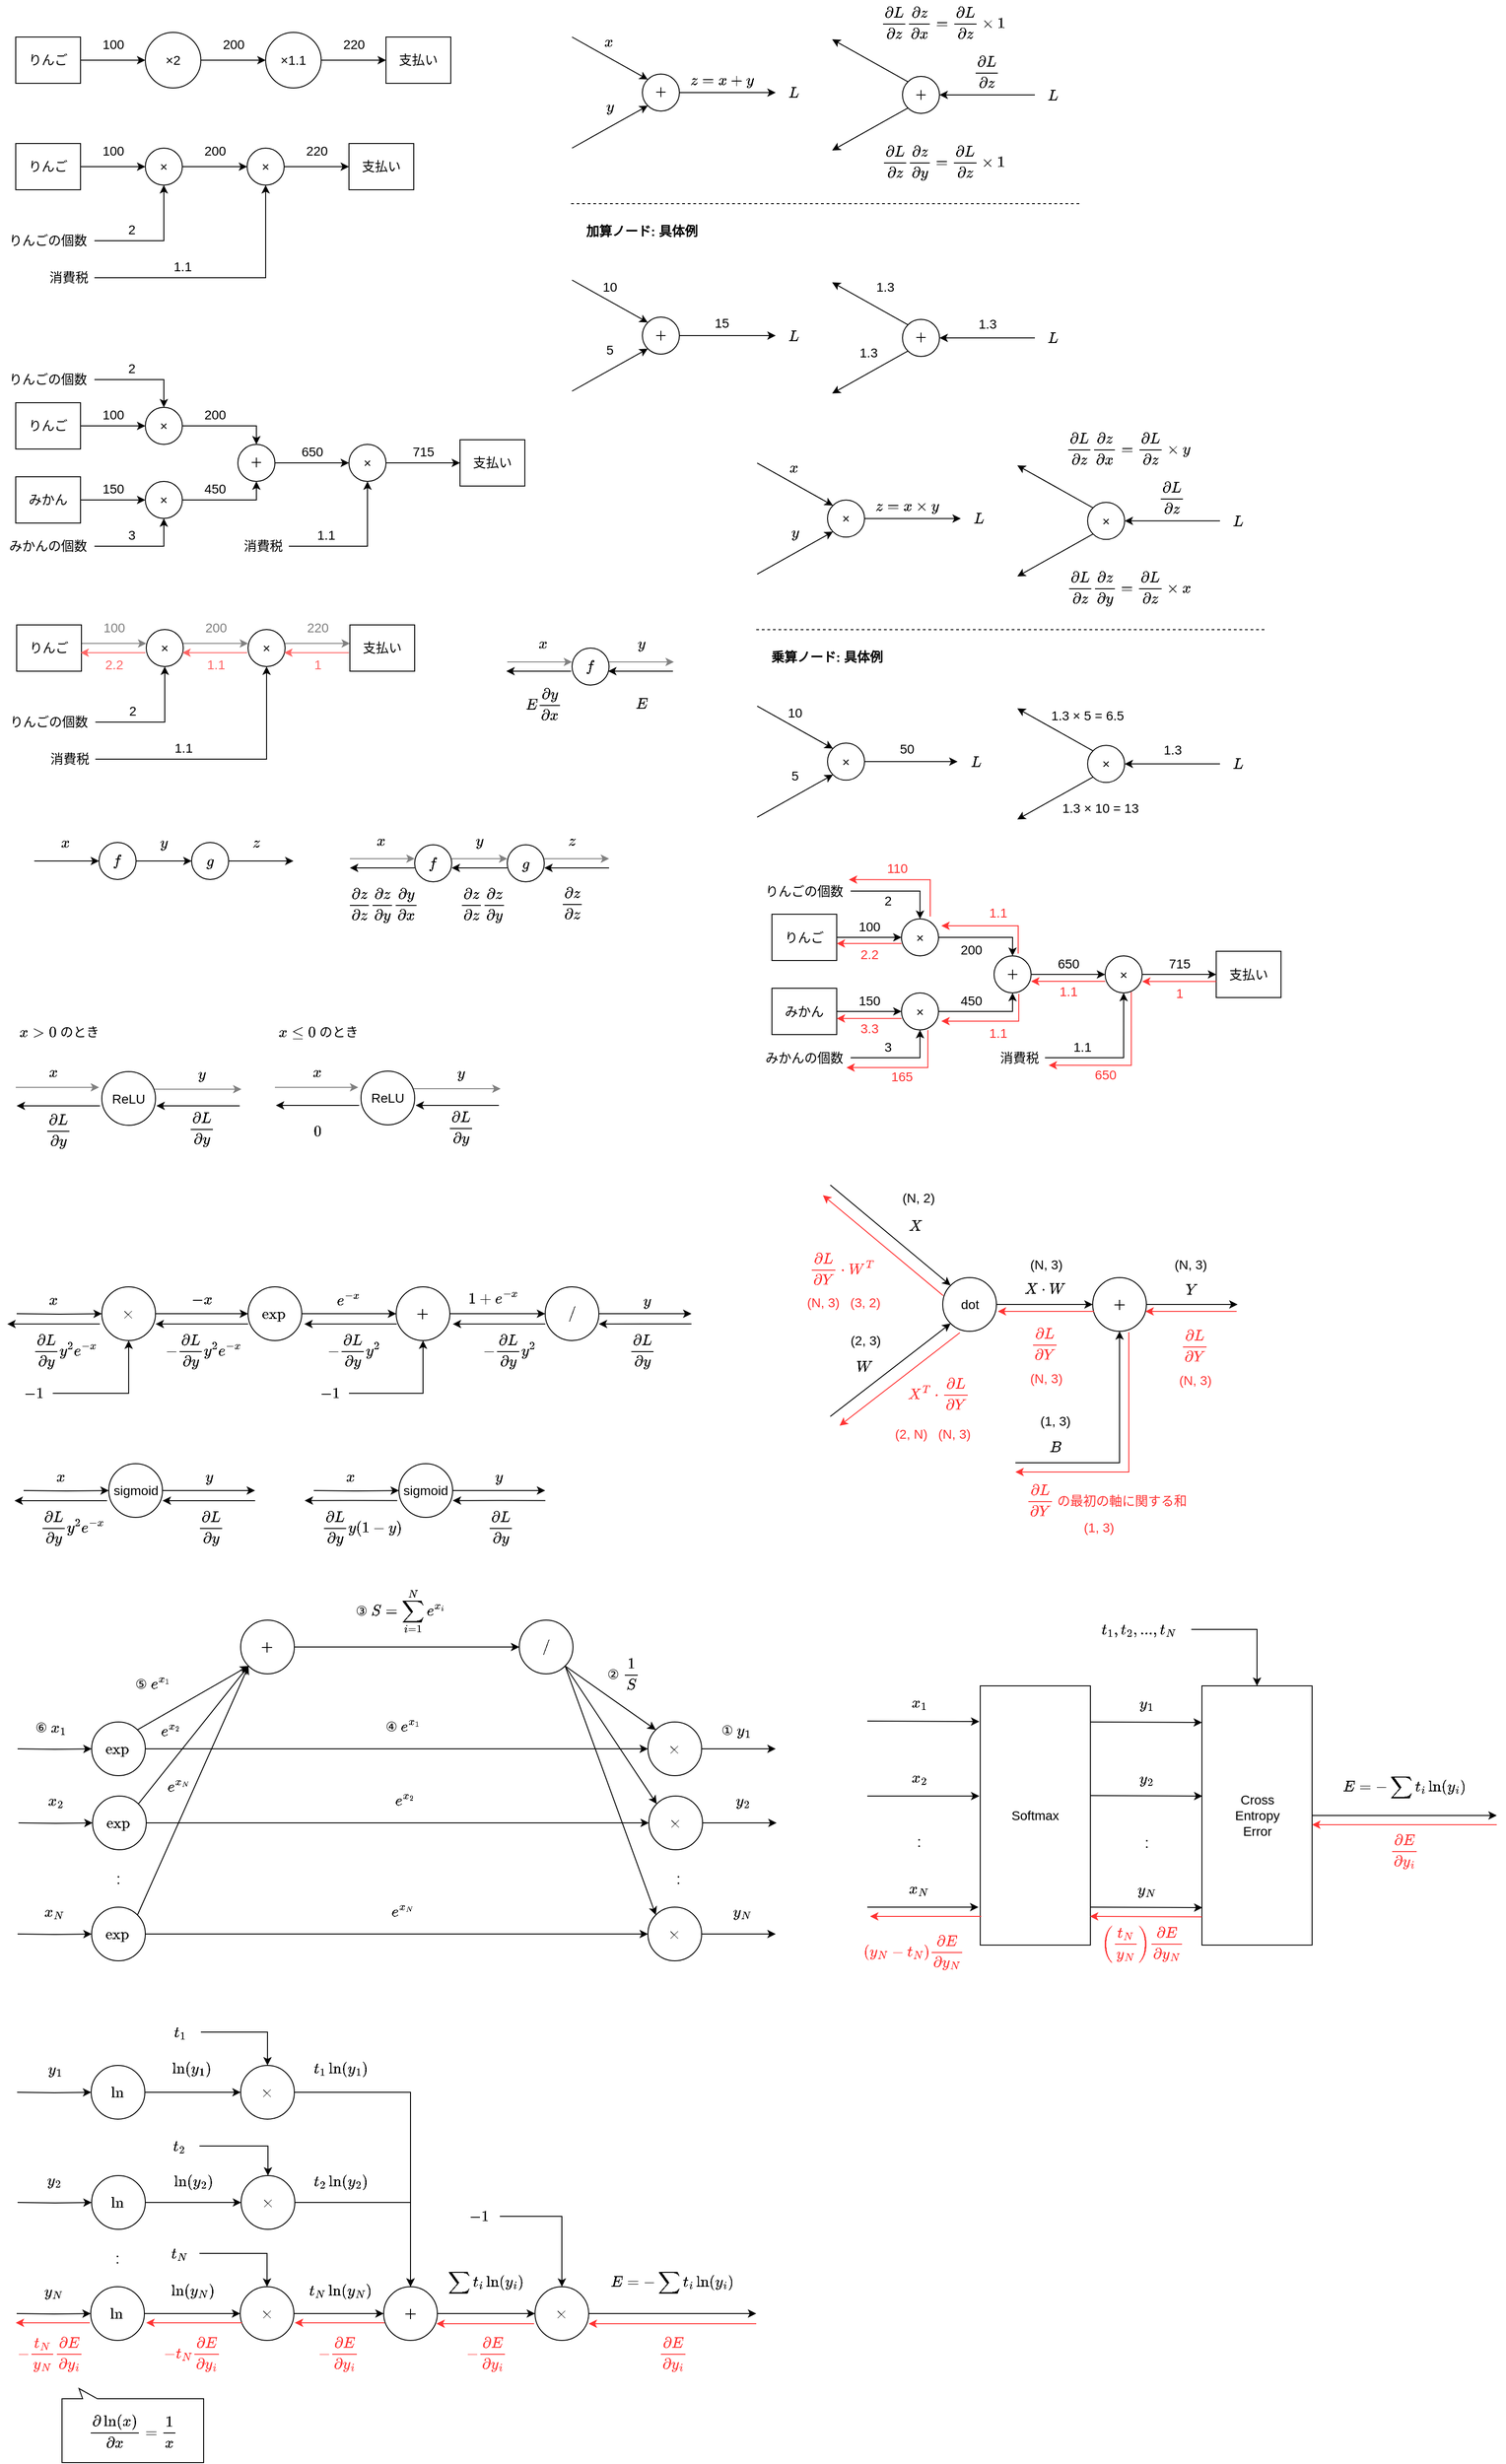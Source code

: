 <mxfile version="12.2.2" type="device" pages="1"><diagram id="EyV_5skK5bx6-EPDQrak" name="ページ1"><mxGraphModel dx="1341" dy="804" grid="1" gridSize="10" guides="1" tooltips="1" connect="1" arrows="1" fold="1" page="1" pageScale="1" pageWidth="827" pageHeight="1169" math="1" shadow="0"><root><mxCell id="0"/><mxCell id="1" parent="0"/><mxCell id="sahBHR2WbIVMMq2pgJuL-5" style="edgeStyle=orthogonalEdgeStyle;rounded=0;orthogonalLoop=1;jettySize=auto;html=1;entryX=0;entryY=0.5;entryDx=0;entryDy=0;fontSize=14;" parent="1" source="sahBHR2WbIVMMq2pgJuL-1" target="sahBHR2WbIVMMq2pgJuL-4" edge="1"><mxGeometry relative="1" as="geometry"/></mxCell><mxCell id="sahBHR2WbIVMMq2pgJuL-1" value="りんご" style="rounded=0;whiteSpace=wrap;html=1;fontSize=14;" parent="1" vertex="1"><mxGeometry x="40" y="60" width="70" height="50" as="geometry"/></mxCell><mxCell id="sahBHR2WbIVMMq2pgJuL-8" value="" style="edgeStyle=orthogonalEdgeStyle;rounded=0;orthogonalLoop=1;jettySize=auto;html=1;fontSize=14;" parent="1" source="sahBHR2WbIVMMq2pgJuL-4" target="sahBHR2WbIVMMq2pgJuL-7" edge="1"><mxGeometry relative="1" as="geometry"/></mxCell><mxCell id="sahBHR2WbIVMMq2pgJuL-4" value="×2" style="ellipse;whiteSpace=wrap;html=1;aspect=fixed;fontSize=14;" parent="1" vertex="1"><mxGeometry x="180" y="55" width="60" height="60" as="geometry"/></mxCell><mxCell id="sahBHR2WbIVMMq2pgJuL-11" value="" style="edgeStyle=orthogonalEdgeStyle;rounded=0;orthogonalLoop=1;jettySize=auto;html=1;fontSize=14;entryX=0;entryY=0.5;entryDx=0;entryDy=0;" parent="1" source="sahBHR2WbIVMMq2pgJuL-7" target="sahBHR2WbIVMMq2pgJuL-14" edge="1"><mxGeometry relative="1" as="geometry"><mxPoint x="440" y="85" as="targetPoint"/></mxGeometry></mxCell><mxCell id="sahBHR2WbIVMMq2pgJuL-7" value="×1.1" style="ellipse;whiteSpace=wrap;html=1;aspect=fixed;fontSize=14;" parent="1" vertex="1"><mxGeometry x="310" y="55" width="60" height="60" as="geometry"/></mxCell><mxCell id="sahBHR2WbIVMMq2pgJuL-6" value="100" style="text;html=1;resizable=0;points=[];autosize=1;align=center;verticalAlign=middle;spacingTop=-4;fontSize=14;" parent="1" vertex="1"><mxGeometry x="125" y="60" width="40" height="20" as="geometry"/></mxCell><mxCell id="sahBHR2WbIVMMq2pgJuL-9" value="200" style="text;html=1;resizable=0;points=[];autosize=1;align=center;verticalAlign=middle;spacingTop=-4;fontSize=14;" parent="1" vertex="1"><mxGeometry x="255" y="60" width="40" height="20" as="geometry"/></mxCell><mxCell id="sahBHR2WbIVMMq2pgJuL-12" value="220" style="text;html=1;resizable=0;points=[];autosize=1;align=center;verticalAlign=middle;spacingTop=-4;fontSize=14;" parent="1" vertex="1"><mxGeometry x="385" y="60" width="40" height="20" as="geometry"/></mxCell><mxCell id="sahBHR2WbIVMMq2pgJuL-14" value="支払い" style="rounded=0;whiteSpace=wrap;html=1;fontSize=14;" parent="1" vertex="1"><mxGeometry x="440" y="60" width="70" height="50" as="geometry"/></mxCell><mxCell id="sahBHR2WbIVMMq2pgJuL-15" style="edgeStyle=orthogonalEdgeStyle;rounded=0;orthogonalLoop=1;jettySize=auto;html=1;entryX=0;entryY=0.5;entryDx=0;entryDy=0;fontSize=14;" parent="1" source="sahBHR2WbIVMMq2pgJuL-16" target="sahBHR2WbIVMMq2pgJuL-18" edge="1"><mxGeometry relative="1" as="geometry"/></mxCell><mxCell id="sahBHR2WbIVMMq2pgJuL-16" value="りんご" style="rounded=0;whiteSpace=wrap;html=1;fontSize=14;" parent="1" vertex="1"><mxGeometry x="40" y="175" width="70" height="50" as="geometry"/></mxCell><mxCell id="sahBHR2WbIVMMq2pgJuL-17" value="" style="edgeStyle=orthogonalEdgeStyle;rounded=0;orthogonalLoop=1;jettySize=auto;html=1;fontSize=14;" parent="1" source="sahBHR2WbIVMMq2pgJuL-18" target="sahBHR2WbIVMMq2pgJuL-20" edge="1"><mxGeometry relative="1" as="geometry"/></mxCell><mxCell id="sahBHR2WbIVMMq2pgJuL-18" value="×" style="ellipse;whiteSpace=wrap;html=1;aspect=fixed;fontSize=14;" parent="1" vertex="1"><mxGeometry x="180" y="180" width="40" height="40" as="geometry"/></mxCell><mxCell id="sahBHR2WbIVMMq2pgJuL-19" value="" style="edgeStyle=orthogonalEdgeStyle;rounded=0;orthogonalLoop=1;jettySize=auto;html=1;fontSize=14;entryX=0;entryY=0.5;entryDx=0;entryDy=0;" parent="1" source="sahBHR2WbIVMMq2pgJuL-20" target="sahBHR2WbIVMMq2pgJuL-24" edge="1"><mxGeometry relative="1" as="geometry"><mxPoint x="440" y="200" as="targetPoint"/></mxGeometry></mxCell><mxCell id="sahBHR2WbIVMMq2pgJuL-20" value="×" style="ellipse;whiteSpace=wrap;html=1;aspect=fixed;fontSize=14;" parent="1" vertex="1"><mxGeometry x="290" y="180" width="40" height="40" as="geometry"/></mxCell><mxCell id="sahBHR2WbIVMMq2pgJuL-21" value="100" style="text;html=1;resizable=0;points=[];autosize=1;align=center;verticalAlign=middle;spacingTop=-4;fontSize=14;" parent="1" vertex="1"><mxGeometry x="125" y="175" width="40" height="20" as="geometry"/></mxCell><mxCell id="sahBHR2WbIVMMq2pgJuL-22" value="200" style="text;html=1;resizable=0;points=[];autosize=1;align=center;verticalAlign=middle;spacingTop=-4;fontSize=14;" parent="1" vertex="1"><mxGeometry x="235" y="175" width="40" height="20" as="geometry"/></mxCell><mxCell id="sahBHR2WbIVMMq2pgJuL-23" value="220" style="text;html=1;resizable=0;points=[];autosize=1;align=center;verticalAlign=middle;spacingTop=-4;fontSize=14;" parent="1" vertex="1"><mxGeometry x="345" y="175" width="40" height="20" as="geometry"/></mxCell><mxCell id="sahBHR2WbIVMMq2pgJuL-24" value="支払い" style="rounded=0;whiteSpace=wrap;html=1;fontSize=14;" parent="1" vertex="1"><mxGeometry x="400" y="175" width="70" height="50" as="geometry"/></mxCell><mxCell id="sahBHR2WbIVMMq2pgJuL-27" style="edgeStyle=orthogonalEdgeStyle;rounded=0;orthogonalLoop=1;jettySize=auto;html=1;entryX=0.5;entryY=1;entryDx=0;entryDy=0;fontSize=14;" parent="1" source="sahBHR2WbIVMMq2pgJuL-26" target="sahBHR2WbIVMMq2pgJuL-18" edge="1"><mxGeometry relative="1" as="geometry"/></mxCell><mxCell id="sahBHR2WbIVMMq2pgJuL-26" value="りんごの個数" style="text;html=1;strokeColor=none;fillColor=none;align=center;verticalAlign=middle;whiteSpace=wrap;rounded=0;fontSize=14;" parent="1" vertex="1"><mxGeometry x="25" y="270" width="100" height="20" as="geometry"/></mxCell><mxCell id="sahBHR2WbIVMMq2pgJuL-28" value="2" style="text;html=1;resizable=0;points=[];autosize=1;align=center;verticalAlign=middle;spacingTop=-4;fontSize=14;" parent="1" vertex="1"><mxGeometry x="155" y="260" width="20" height="20" as="geometry"/></mxCell><mxCell id="sahBHR2WbIVMMq2pgJuL-30" style="edgeStyle=orthogonalEdgeStyle;rounded=0;orthogonalLoop=1;jettySize=auto;html=1;entryX=0.5;entryY=1;entryDx=0;entryDy=0;fontSize=14;" parent="1" source="sahBHR2WbIVMMq2pgJuL-29" target="sahBHR2WbIVMMq2pgJuL-20" edge="1"><mxGeometry relative="1" as="geometry"/></mxCell><mxCell id="sahBHR2WbIVMMq2pgJuL-29" value="消費税" style="text;html=1;strokeColor=none;fillColor=none;align=center;verticalAlign=middle;whiteSpace=wrap;rounded=0;fontSize=14;" parent="1" vertex="1"><mxGeometry x="70" y="310" width="55" height="20" as="geometry"/></mxCell><mxCell id="sahBHR2WbIVMMq2pgJuL-31" value="1.1" style="text;html=1;resizable=0;points=[];autosize=1;align=center;verticalAlign=middle;spacingTop=-4;fontSize=14;" parent="1" vertex="1"><mxGeometry x="205" y="300" width="30" height="20" as="geometry"/></mxCell><mxCell id="sahBHR2WbIVMMq2pgJuL-32" style="edgeStyle=orthogonalEdgeStyle;rounded=0;orthogonalLoop=1;jettySize=auto;html=1;entryX=0;entryY=0.5;entryDx=0;entryDy=0;fontSize=14;" parent="1" source="sahBHR2WbIVMMq2pgJuL-33" target="sahBHR2WbIVMMq2pgJuL-35" edge="1"><mxGeometry relative="1" as="geometry"/></mxCell><mxCell id="sahBHR2WbIVMMq2pgJuL-33" value="りんご" style="rounded=0;whiteSpace=wrap;html=1;fontSize=14;" parent="1" vertex="1"><mxGeometry x="40" y="455" width="70" height="50" as="geometry"/></mxCell><mxCell id="sahBHR2WbIVMMq2pgJuL-34" value="" style="edgeStyle=orthogonalEdgeStyle;rounded=0;orthogonalLoop=1;jettySize=auto;html=1;fontSize=14;" parent="1" source="sahBHR2WbIVMMq2pgJuL-35" target="sahBHR2WbIVMMq2pgJuL-37" edge="1"><mxGeometry relative="1" as="geometry"><Array as="points"><mxPoint x="300" y="480"/></Array></mxGeometry></mxCell><mxCell id="sahBHR2WbIVMMq2pgJuL-35" value="×" style="ellipse;whiteSpace=wrap;html=1;aspect=fixed;fontSize=14;" parent="1" vertex="1"><mxGeometry x="180" y="460" width="40" height="40" as="geometry"/></mxCell><mxCell id="sahBHR2WbIVMMq2pgJuL-58" value="" style="edgeStyle=orthogonalEdgeStyle;rounded=0;orthogonalLoop=1;jettySize=auto;html=1;fontSize=14;" parent="1" source="sahBHR2WbIVMMq2pgJuL-37" target="sahBHR2WbIVMMq2pgJuL-57" edge="1"><mxGeometry relative="1" as="geometry"/></mxCell><mxCell id="sahBHR2WbIVMMq2pgJuL-37" value="＋" style="ellipse;whiteSpace=wrap;html=1;aspect=fixed;fontSize=14;" parent="1" vertex="1"><mxGeometry x="280" y="500" width="40" height="40" as="geometry"/></mxCell><mxCell id="sahBHR2WbIVMMq2pgJuL-59" style="edgeStyle=orthogonalEdgeStyle;rounded=0;orthogonalLoop=1;jettySize=auto;html=1;entryX=0;entryY=0.5;entryDx=0;entryDy=0;fontSize=14;" parent="1" source="sahBHR2WbIVMMq2pgJuL-57" target="sahBHR2WbIVMMq2pgJuL-41" edge="1"><mxGeometry relative="1" as="geometry"/></mxCell><mxCell id="sahBHR2WbIVMMq2pgJuL-57" value="×" style="ellipse;whiteSpace=wrap;html=1;aspect=fixed;fontSize=14;" parent="1" vertex="1"><mxGeometry x="400" y="500" width="40" height="40" as="geometry"/></mxCell><mxCell id="sahBHR2WbIVMMq2pgJuL-38" value="100" style="text;html=1;resizable=0;points=[];autosize=1;align=center;verticalAlign=middle;spacingTop=-4;fontSize=14;" parent="1" vertex="1"><mxGeometry x="125" y="460" width="40" height="20" as="geometry"/></mxCell><mxCell id="sahBHR2WbIVMMq2pgJuL-39" value="200" style="text;html=1;resizable=0;points=[];autosize=1;align=center;verticalAlign=middle;spacingTop=-4;fontSize=14;" parent="1" vertex="1"><mxGeometry x="235" y="460" width="40" height="20" as="geometry"/></mxCell><mxCell id="sahBHR2WbIVMMq2pgJuL-40" value="650" style="text;html=1;resizable=0;points=[];autosize=1;align=center;verticalAlign=middle;spacingTop=-4;fontSize=14;" parent="1" vertex="1"><mxGeometry x="340" y="500" width="40" height="20" as="geometry"/></mxCell><mxCell id="sahBHR2WbIVMMq2pgJuL-41" value="支払い" style="rounded=0;whiteSpace=wrap;html=1;fontSize=14;" parent="1" vertex="1"><mxGeometry x="520" y="495" width="70" height="50" as="geometry"/></mxCell><mxCell id="sahBHR2WbIVMMq2pgJuL-42" style="edgeStyle=orthogonalEdgeStyle;rounded=0;orthogonalLoop=1;jettySize=auto;html=1;entryX=0.5;entryY=0;entryDx=0;entryDy=0;fontSize=14;" parent="1" source="sahBHR2WbIVMMq2pgJuL-43" target="sahBHR2WbIVMMq2pgJuL-35" edge="1"><mxGeometry relative="1" as="geometry"/></mxCell><mxCell id="sahBHR2WbIVMMq2pgJuL-43" value="りんごの個数" style="text;html=1;strokeColor=none;fillColor=none;align=center;verticalAlign=middle;whiteSpace=wrap;rounded=0;fontSize=14;" parent="1" vertex="1"><mxGeometry x="25" y="420" width="100" height="20" as="geometry"/></mxCell><mxCell id="sahBHR2WbIVMMq2pgJuL-44" value="2" style="text;html=1;resizable=0;points=[];autosize=1;align=center;verticalAlign=middle;spacingTop=-4;fontSize=14;" parent="1" vertex="1"><mxGeometry x="155" y="410" width="20" height="20" as="geometry"/></mxCell><mxCell id="sahBHR2WbIVMMq2pgJuL-61" style="edgeStyle=orthogonalEdgeStyle;rounded=0;orthogonalLoop=1;jettySize=auto;html=1;entryX=0.5;entryY=1;entryDx=0;entryDy=0;fontSize=14;" parent="1" source="sahBHR2WbIVMMq2pgJuL-46" target="sahBHR2WbIVMMq2pgJuL-57" edge="1"><mxGeometry relative="1" as="geometry"/></mxCell><mxCell id="sahBHR2WbIVMMq2pgJuL-46" value="消費税" style="text;html=1;strokeColor=none;fillColor=none;align=center;verticalAlign=middle;whiteSpace=wrap;rounded=0;fontSize=14;" parent="1" vertex="1"><mxGeometry x="280" y="600" width="55" height="20" as="geometry"/></mxCell><mxCell id="sahBHR2WbIVMMq2pgJuL-47" value="1.1" style="text;html=1;resizable=0;points=[];autosize=1;align=center;verticalAlign=middle;spacingTop=-4;fontSize=14;" parent="1" vertex="1"><mxGeometry x="360" y="590" width="30" height="20" as="geometry"/></mxCell><mxCell id="sahBHR2WbIVMMq2pgJuL-53" style="edgeStyle=orthogonalEdgeStyle;rounded=0;orthogonalLoop=1;jettySize=auto;html=1;entryX=0;entryY=0.5;entryDx=0;entryDy=0;fontSize=14;" parent="1" source="sahBHR2WbIVMMq2pgJuL-48" target="sahBHR2WbIVMMq2pgJuL-49" edge="1"><mxGeometry relative="1" as="geometry"/></mxCell><mxCell id="sahBHR2WbIVMMq2pgJuL-48" value="みかん" style="rounded=0;whiteSpace=wrap;html=1;fontSize=14;" parent="1" vertex="1"><mxGeometry x="40" y="535" width="70" height="50" as="geometry"/></mxCell><mxCell id="sahBHR2WbIVMMq2pgJuL-55" style="edgeStyle=orthogonalEdgeStyle;rounded=0;orthogonalLoop=1;jettySize=auto;html=1;entryX=0.5;entryY=1;entryDx=0;entryDy=0;fontSize=14;" parent="1" source="sahBHR2WbIVMMq2pgJuL-49" target="sahBHR2WbIVMMq2pgJuL-37" edge="1"><mxGeometry relative="1" as="geometry"/></mxCell><mxCell id="sahBHR2WbIVMMq2pgJuL-49" value="×" style="ellipse;whiteSpace=wrap;html=1;aspect=fixed;fontSize=14;" parent="1" vertex="1"><mxGeometry x="180" y="540" width="40" height="40" as="geometry"/></mxCell><mxCell id="sahBHR2WbIVMMq2pgJuL-51" style="edgeStyle=orthogonalEdgeStyle;rounded=0;orthogonalLoop=1;jettySize=auto;html=1;entryX=0.5;entryY=1;entryDx=0;entryDy=0;fontSize=14;" parent="1" source="sahBHR2WbIVMMq2pgJuL-50" target="sahBHR2WbIVMMq2pgJuL-49" edge="1"><mxGeometry relative="1" as="geometry"/></mxCell><mxCell id="sahBHR2WbIVMMq2pgJuL-50" value="みかんの個数" style="text;html=1;strokeColor=none;fillColor=none;align=center;verticalAlign=middle;whiteSpace=wrap;rounded=0;fontSize=14;" parent="1" vertex="1"><mxGeometry x="25" y="600" width="100" height="20" as="geometry"/></mxCell><mxCell id="sahBHR2WbIVMMq2pgJuL-52" value="3" style="text;html=1;resizable=0;points=[];autosize=1;align=center;verticalAlign=middle;spacingTop=-4;fontSize=14;" parent="1" vertex="1"><mxGeometry x="155" y="590" width="20" height="20" as="geometry"/></mxCell><mxCell id="sahBHR2WbIVMMq2pgJuL-54" value="150" style="text;html=1;resizable=0;points=[];autosize=1;align=center;verticalAlign=middle;spacingTop=-4;fontSize=14;" parent="1" vertex="1"><mxGeometry x="125" y="540" width="40" height="20" as="geometry"/></mxCell><mxCell id="sahBHR2WbIVMMq2pgJuL-56" value="450" style="text;html=1;resizable=0;points=[];autosize=1;align=center;verticalAlign=middle;spacingTop=-4;fontSize=14;" parent="1" vertex="1"><mxGeometry x="235" y="540" width="40" height="20" as="geometry"/></mxCell><mxCell id="sahBHR2WbIVMMq2pgJuL-60" value="715" style="text;html=1;resizable=0;points=[];autosize=1;align=center;verticalAlign=middle;spacingTop=-4;fontSize=14;" parent="1" vertex="1"><mxGeometry x="460" y="500" width="40" height="20" as="geometry"/></mxCell><mxCell id="iIc_007Tw0nYa0vXqfsA-11" style="edgeStyle=orthogonalEdgeStyle;rounded=0;orthogonalLoop=1;jettySize=auto;html=1;entryX=0;entryY=0.5;entryDx=0;entryDy=0;fontSize=14;strokeColor=#808080;" parent="1" edge="1"><mxGeometry relative="1" as="geometry"><mxPoint x="111" y="715" as="sourcePoint"/><mxPoint x="181" y="715" as="targetPoint"/></mxGeometry></mxCell><mxCell id="iIc_007Tw0nYa0vXqfsA-12" value="りんご" style="rounded=0;whiteSpace=wrap;html=1;fontSize=14;" parent="1" vertex="1"><mxGeometry x="41" y="695" width="70" height="50" as="geometry"/></mxCell><mxCell id="iIc_007Tw0nYa0vXqfsA-13" value="" style="edgeStyle=orthogonalEdgeStyle;rounded=0;orthogonalLoop=1;jettySize=auto;html=1;fontSize=14;strokeColor=#808080;" parent="1" edge="1"><mxGeometry relative="1" as="geometry"><mxPoint x="221" y="715" as="sourcePoint"/><mxPoint x="291" y="715" as="targetPoint"/></mxGeometry></mxCell><mxCell id="iIc_007Tw0nYa0vXqfsA-14" value="×" style="ellipse;whiteSpace=wrap;html=1;aspect=fixed;fontSize=14;" parent="1" vertex="1"><mxGeometry x="181" y="700" width="40" height="40" as="geometry"/></mxCell><mxCell id="iIc_007Tw0nYa0vXqfsA-15" value="" style="edgeStyle=orthogonalEdgeStyle;rounded=0;orthogonalLoop=1;jettySize=auto;html=1;fontSize=14;entryX=0;entryY=0.5;entryDx=0;entryDy=0;strokeColor=#808080;" parent="1" edge="1"><mxGeometry relative="1" as="geometry"><mxPoint x="401" y="715" as="targetPoint"/><mxPoint x="331" y="715" as="sourcePoint"/></mxGeometry></mxCell><mxCell id="iIc_007Tw0nYa0vXqfsA-16" value="×" style="ellipse;whiteSpace=wrap;html=1;aspect=fixed;fontSize=14;" parent="1" vertex="1"><mxGeometry x="291" y="700" width="40" height="40" as="geometry"/></mxCell><mxCell id="iIc_007Tw0nYa0vXqfsA-17" value="100" style="text;html=1;resizable=0;points=[];autosize=1;align=center;verticalAlign=middle;spacingTop=-4;fontSize=14;fontColor=#808080;" parent="1" vertex="1"><mxGeometry x="126" y="690" width="40" height="20" as="geometry"/></mxCell><mxCell id="iIc_007Tw0nYa0vXqfsA-18" value="200" style="text;html=1;resizable=0;points=[];autosize=1;align=center;verticalAlign=middle;spacingTop=-4;fontSize=14;fontColor=#808080;" parent="1" vertex="1"><mxGeometry x="236" y="690" width="40" height="20" as="geometry"/></mxCell><mxCell id="iIc_007Tw0nYa0vXqfsA-19" value="220" style="text;html=1;resizable=0;points=[];autosize=1;align=center;verticalAlign=middle;spacingTop=-4;fontSize=14;fontColor=#808080;" parent="1" vertex="1"><mxGeometry x="346" y="690" width="40" height="20" as="geometry"/></mxCell><mxCell id="iIc_007Tw0nYa0vXqfsA-20" value="支払い" style="rounded=0;whiteSpace=wrap;html=1;fontSize=14;" parent="1" vertex="1"><mxGeometry x="401" y="695" width="70" height="50" as="geometry"/></mxCell><mxCell id="iIc_007Tw0nYa0vXqfsA-21" style="edgeStyle=orthogonalEdgeStyle;rounded=0;orthogonalLoop=1;jettySize=auto;html=1;entryX=0.5;entryY=1;entryDx=0;entryDy=0;fontSize=14;" parent="1" source="iIc_007Tw0nYa0vXqfsA-22" target="iIc_007Tw0nYa0vXqfsA-14" edge="1"><mxGeometry relative="1" as="geometry"/></mxCell><mxCell id="iIc_007Tw0nYa0vXqfsA-22" value="りんごの個数" style="text;html=1;strokeColor=none;fillColor=none;align=center;verticalAlign=middle;whiteSpace=wrap;rounded=0;fontSize=14;" parent="1" vertex="1"><mxGeometry x="26" y="790" width="100" height="20" as="geometry"/></mxCell><mxCell id="iIc_007Tw0nYa0vXqfsA-23" value="2" style="text;html=1;resizable=0;points=[];autosize=1;align=center;verticalAlign=middle;spacingTop=-4;fontSize=14;" parent="1" vertex="1"><mxGeometry x="156" y="780" width="20" height="20" as="geometry"/></mxCell><mxCell id="iIc_007Tw0nYa0vXqfsA-24" style="edgeStyle=orthogonalEdgeStyle;rounded=0;orthogonalLoop=1;jettySize=auto;html=1;entryX=0.5;entryY=1;entryDx=0;entryDy=0;fontSize=14;" parent="1" source="iIc_007Tw0nYa0vXqfsA-25" target="iIc_007Tw0nYa0vXqfsA-16" edge="1"><mxGeometry relative="1" as="geometry"/></mxCell><mxCell id="iIc_007Tw0nYa0vXqfsA-25" value="消費税" style="text;html=1;strokeColor=none;fillColor=none;align=center;verticalAlign=middle;whiteSpace=wrap;rounded=0;fontSize=14;" parent="1" vertex="1"><mxGeometry x="71" y="830" width="55" height="20" as="geometry"/></mxCell><mxCell id="iIc_007Tw0nYa0vXqfsA-26" value="1.1" style="text;html=1;resizable=0;points=[];autosize=1;align=center;verticalAlign=middle;spacingTop=-4;fontSize=14;" parent="1" vertex="1"><mxGeometry x="206" y="820" width="30" height="20" as="geometry"/></mxCell><mxCell id="iIc_007Tw0nYa0vXqfsA-28" style="edgeStyle=orthogonalEdgeStyle;rounded=0;orthogonalLoop=1;jettySize=auto;html=1;entryX=0;entryY=0.5;entryDx=0;entryDy=0;fontSize=14;strokeColor=#FF6666;" parent="1" edge="1"><mxGeometry relative="1" as="geometry"><mxPoint x="180" y="725" as="sourcePoint"/><mxPoint x="110" y="725" as="targetPoint"/></mxGeometry></mxCell><mxCell id="iIc_007Tw0nYa0vXqfsA-29" value="" style="edgeStyle=orthogonalEdgeStyle;rounded=0;orthogonalLoop=1;jettySize=auto;html=1;fontSize=14;strokeColor=#FF6666;" parent="1" edge="1"><mxGeometry relative="1" as="geometry"><mxPoint x="290" y="725" as="sourcePoint"/><mxPoint x="220" y="725" as="targetPoint"/></mxGeometry></mxCell><mxCell id="iIc_007Tw0nYa0vXqfsA-30" value="" style="edgeStyle=orthogonalEdgeStyle;rounded=0;orthogonalLoop=1;jettySize=auto;html=1;fontSize=14;entryX=0;entryY=0.5;entryDx=0;entryDy=0;strokeColor=#FF6666;" parent="1" edge="1"><mxGeometry relative="1" as="geometry"><mxPoint x="330" y="725" as="targetPoint"/><mxPoint x="400" y="725" as="sourcePoint"/></mxGeometry></mxCell><mxCell id="iIc_007Tw0nYa0vXqfsA-31" value="1" style="text;html=1;resizable=0;points=[];autosize=1;align=center;verticalAlign=middle;spacingTop=-4;fontSize=14;fontColor=#FF6666;" parent="1" vertex="1"><mxGeometry x="356" y="730" width="20" height="20" as="geometry"/></mxCell><mxCell id="iIc_007Tw0nYa0vXqfsA-32" value="1.1" style="text;html=1;resizable=0;points=[];autosize=1;align=center;verticalAlign=middle;spacingTop=-4;fontSize=14;fontColor=#FF6666;" parent="1" vertex="1"><mxGeometry x="241" y="730" width="30" height="20" as="geometry"/></mxCell><mxCell id="iIc_007Tw0nYa0vXqfsA-33" value="2.2" style="text;html=1;resizable=0;points=[];autosize=1;align=center;verticalAlign=middle;spacingTop=-4;fontSize=14;fontColor=#FF6666;" parent="1" vertex="1"><mxGeometry x="131" y="730" width="30" height="20" as="geometry"/></mxCell><mxCell id="iIc_007Tw0nYa0vXqfsA-34" value="" style="edgeStyle=orthogonalEdgeStyle;rounded=0;orthogonalLoop=1;jettySize=auto;html=1;fontSize=14;strokeColor=#808080;" parent="1" edge="1"><mxGeometry relative="1" as="geometry"><mxPoint x="571" y="735" as="sourcePoint"/><mxPoint x="641" y="735" as="targetPoint"/></mxGeometry></mxCell><mxCell id="iIc_007Tw0nYa0vXqfsA-35" value="" style="edgeStyle=orthogonalEdgeStyle;rounded=0;orthogonalLoop=1;jettySize=auto;html=1;fontSize=14;entryX=0;entryY=0.5;entryDx=0;entryDy=0;strokeColor=#808080;" parent="1" edge="1"><mxGeometry relative="1" as="geometry"><mxPoint x="751" y="735" as="targetPoint"/><mxPoint x="681" y="735" as="sourcePoint"/></mxGeometry></mxCell><mxCell id="iIc_007Tw0nYa0vXqfsA-36" value="`f`" style="ellipse;whiteSpace=wrap;html=1;aspect=fixed;fontSize=14;" parent="1" vertex="1"><mxGeometry x="641" y="720" width="40" height="40" as="geometry"/></mxCell><mxCell id="iIc_007Tw0nYa0vXqfsA-39" value="" style="edgeStyle=orthogonalEdgeStyle;rounded=0;orthogonalLoop=1;jettySize=auto;html=1;fontSize=14;strokeColor=#000000;" parent="1" edge="1"><mxGeometry relative="1" as="geometry"><mxPoint x="640" y="745" as="sourcePoint"/><mxPoint x="570" y="745" as="targetPoint"/></mxGeometry></mxCell><mxCell id="iIc_007Tw0nYa0vXqfsA-40" value="" style="edgeStyle=orthogonalEdgeStyle;rounded=0;orthogonalLoop=1;jettySize=auto;html=1;fontSize=14;entryX=0;entryY=0.5;entryDx=0;entryDy=0;strokeColor=#000000;" parent="1" edge="1"><mxGeometry relative="1" as="geometry"><mxPoint x="680" y="745" as="targetPoint"/><mxPoint x="750" y="745" as="sourcePoint"/></mxGeometry></mxCell><mxCell id="McnwNbX0xoxy_HxV37pd-1" value="" style="edgeStyle=orthogonalEdgeStyle;rounded=0;orthogonalLoop=1;jettySize=auto;html=1;fontSize=14;strokeColor=#000000;" parent="1" edge="1"><mxGeometry relative="1" as="geometry"><mxPoint x="60" y="950" as="sourcePoint"/><mxPoint x="130" y="950" as="targetPoint"/></mxGeometry></mxCell><mxCell id="McnwNbX0xoxy_HxV37pd-17" value="" style="edgeStyle=orthogonalEdgeStyle;rounded=0;orthogonalLoop=1;jettySize=auto;html=1;strokeColor=#000000;" parent="1" source="McnwNbX0xoxy_HxV37pd-3" target="McnwNbX0xoxy_HxV37pd-16" edge="1"><mxGeometry relative="1" as="geometry"/></mxCell><mxCell id="McnwNbX0xoxy_HxV37pd-3" value="`f`" style="ellipse;whiteSpace=wrap;html=1;aspect=fixed;fontSize=14;" parent="1" vertex="1"><mxGeometry x="130" y="930" width="40" height="40" as="geometry"/></mxCell><mxCell id="McnwNbX0xoxy_HxV37pd-19" value="" style="edgeStyle=orthogonalEdgeStyle;rounded=0;orthogonalLoop=1;jettySize=auto;html=1;strokeColor=#000000;" parent="1" source="McnwNbX0xoxy_HxV37pd-16" edge="1"><mxGeometry relative="1" as="geometry"><mxPoint x="340" y="950" as="targetPoint"/></mxGeometry></mxCell><mxCell id="McnwNbX0xoxy_HxV37pd-16" value="`g`" style="ellipse;whiteSpace=wrap;html=1;aspect=fixed;fontSize=14;" parent="1" vertex="1"><mxGeometry x="230" y="930" width="40" height="40" as="geometry"/></mxCell><mxCell id="McnwNbX0xoxy_HxV37pd-10" value="&lt;span style=&quot;font-size: 14px ; white-space: nowrap&quot;&gt;`E \frac{∂y}{∂x}`&lt;/span&gt;" style="text;html=1;strokeColor=none;fillColor=none;align=center;verticalAlign=middle;whiteSpace=wrap;rounded=0;" parent="1" vertex="1"><mxGeometry x="571" y="755" width="80" height="50" as="geometry"/></mxCell><mxCell id="McnwNbX0xoxy_HxV37pd-11" value="&lt;span style=&quot;font-size: 14px ; white-space: nowrap&quot;&gt;`E`&lt;/span&gt;" style="text;html=1;strokeColor=none;fillColor=none;align=center;verticalAlign=middle;whiteSpace=wrap;rounded=0;" parent="1" vertex="1"><mxGeometry x="696" y="765" width="40" height="30" as="geometry"/></mxCell><mxCell id="McnwNbX0xoxy_HxV37pd-12" value="&lt;span style=&quot;font-size: 14px ; white-space: nowrap&quot;&gt;`x`&lt;/span&gt;" style="text;html=1;strokeColor=none;fillColor=none;align=center;verticalAlign=middle;whiteSpace=wrap;rounded=0;" parent="1" vertex="1"><mxGeometry x="590" y="700" width="40" height="30" as="geometry"/></mxCell><mxCell id="McnwNbX0xoxy_HxV37pd-13" value="&lt;span style=&quot;font-size: 14px ; white-space: nowrap&quot;&gt;`y`&lt;/span&gt;" style="text;html=1;strokeColor=none;fillColor=none;align=center;verticalAlign=middle;whiteSpace=wrap;rounded=0;" parent="1" vertex="1"><mxGeometry x="696" y="700" width="40" height="30" as="geometry"/></mxCell><mxCell id="McnwNbX0xoxy_HxV37pd-14" value="&lt;span style=&quot;font-size: 14px; white-space: nowrap;&quot;&gt;`x`&lt;/span&gt;" style="text;html=1;strokeColor=none;fillColor=none;align=center;verticalAlign=middle;whiteSpace=wrap;rounded=0;fontSize=14;" parent="1" vertex="1"><mxGeometry x="74" y="915" width="40" height="30" as="geometry"/></mxCell><mxCell id="McnwNbX0xoxy_HxV37pd-15" value="&lt;span style=&quot;font-size: 14px; white-space: nowrap;&quot;&gt;`y`&lt;/span&gt;" style="text;html=1;strokeColor=none;fillColor=none;align=center;verticalAlign=middle;whiteSpace=wrap;rounded=0;fontSize=14;" parent="1" vertex="1"><mxGeometry x="180" y="915" width="40" height="30" as="geometry"/></mxCell><mxCell id="McnwNbX0xoxy_HxV37pd-20" value="&lt;span style=&quot;font-size: 14px; white-space: nowrap;&quot;&gt;`z`&lt;/span&gt;" style="text;html=1;strokeColor=none;fillColor=none;align=center;verticalAlign=middle;whiteSpace=wrap;rounded=0;fontSize=14;" parent="1" vertex="1"><mxGeometry x="280" y="915" width="40" height="30" as="geometry"/></mxCell><mxCell id="McnwNbX0xoxy_HxV37pd-21" value="" style="edgeStyle=orthogonalEdgeStyle;rounded=0;orthogonalLoop=1;jettySize=auto;html=1;fontSize=14;strokeColor=#808080;" parent="1" edge="1"><mxGeometry relative="1" as="geometry"><mxPoint x="401" y="947.5" as="sourcePoint"/><mxPoint x="471" y="947.5" as="targetPoint"/></mxGeometry></mxCell><mxCell id="McnwNbX0xoxy_HxV37pd-22" value="" style="edgeStyle=orthogonalEdgeStyle;rounded=0;orthogonalLoop=1;jettySize=auto;html=1;strokeColor=#808080;" parent="1" edge="1"><mxGeometry relative="1" as="geometry"><mxPoint x="511" y="947.5" as="sourcePoint"/><mxPoint x="571" y="947.5" as="targetPoint"/></mxGeometry></mxCell><mxCell id="McnwNbX0xoxy_HxV37pd-23" value="`f`" style="ellipse;whiteSpace=wrap;html=1;aspect=fixed;fontSize=14;" parent="1" vertex="1"><mxGeometry x="471" y="932.5" width="40" height="40" as="geometry"/></mxCell><mxCell id="McnwNbX0xoxy_HxV37pd-24" value="" style="edgeStyle=orthogonalEdgeStyle;rounded=0;orthogonalLoop=1;jettySize=auto;html=1;strokeColor=#808080;" parent="1" edge="1"><mxGeometry relative="1" as="geometry"><mxPoint x="611" y="947.5" as="sourcePoint"/><mxPoint x="681" y="947.5" as="targetPoint"/></mxGeometry></mxCell><mxCell id="McnwNbX0xoxy_HxV37pd-25" value="`g`" style="ellipse;whiteSpace=wrap;html=1;aspect=fixed;fontSize=14;" parent="1" vertex="1"><mxGeometry x="571" y="932.5" width="40" height="40" as="geometry"/></mxCell><mxCell id="McnwNbX0xoxy_HxV37pd-26" value="&lt;span style=&quot;font-size: 14px; white-space: nowrap;&quot;&gt;`x`&lt;/span&gt;" style="text;html=1;strokeColor=none;fillColor=none;align=center;verticalAlign=middle;whiteSpace=wrap;rounded=0;fontSize=14;" parent="1" vertex="1"><mxGeometry x="415" y="912.5" width="40" height="30" as="geometry"/></mxCell><mxCell id="McnwNbX0xoxy_HxV37pd-27" value="&lt;span style=&quot;font-size: 14px; white-space: nowrap;&quot;&gt;`y`&lt;/span&gt;" style="text;html=1;strokeColor=none;fillColor=none;align=center;verticalAlign=middle;whiteSpace=wrap;rounded=0;fontSize=14;" parent="1" vertex="1"><mxGeometry x="521" y="912.5" width="40" height="30" as="geometry"/></mxCell><mxCell id="McnwNbX0xoxy_HxV37pd-28" value="&lt;span style=&quot;font-size: 14px; white-space: nowrap;&quot;&gt;`z`&lt;/span&gt;" style="text;html=1;strokeColor=none;fillColor=none;align=center;verticalAlign=middle;whiteSpace=wrap;rounded=0;fontSize=14;" parent="1" vertex="1"><mxGeometry x="621" y="912.5" width="40" height="30" as="geometry"/></mxCell><mxCell id="McnwNbX0xoxy_HxV37pd-29" value="" style="edgeStyle=orthogonalEdgeStyle;rounded=0;orthogonalLoop=1;jettySize=auto;html=1;fontSize=14;strokeColor=#000000;" parent="1" edge="1"><mxGeometry relative="1" as="geometry"><mxPoint x="471" y="957.5" as="sourcePoint"/><mxPoint x="401" y="957.5" as="targetPoint"/></mxGeometry></mxCell><mxCell id="McnwNbX0xoxy_HxV37pd-30" value="" style="edgeStyle=orthogonalEdgeStyle;rounded=0;orthogonalLoop=1;jettySize=auto;html=1;strokeColor=#000000;" parent="1" edge="1"><mxGeometry relative="1" as="geometry"><mxPoint x="571" y="957.5" as="sourcePoint"/><mxPoint x="511" y="957.5" as="targetPoint"/></mxGeometry></mxCell><mxCell id="McnwNbX0xoxy_HxV37pd-31" value="" style="edgeStyle=orthogonalEdgeStyle;rounded=0;orthogonalLoop=1;jettySize=auto;html=1;strokeColor=#000000;" parent="1" edge="1"><mxGeometry relative="1" as="geometry"><mxPoint x="681" y="957.5" as="sourcePoint"/><mxPoint x="611" y="957.5" as="targetPoint"/></mxGeometry></mxCell><mxCell id="McnwNbX0xoxy_HxV37pd-33" value="&lt;span style=&quot;font-size: 14px ; white-space: nowrap&quot;&gt;`\frac{∂z}{∂z}`&lt;/span&gt;" style="text;html=1;strokeColor=none;fillColor=none;align=center;verticalAlign=middle;whiteSpace=wrap;rounded=0;" parent="1" vertex="1"><mxGeometry x="611" y="970" width="60" height="50" as="geometry"/></mxCell><mxCell id="McnwNbX0xoxy_HxV37pd-34" value="&lt;span style=&quot;font-size: 14px ; white-space: nowrap&quot;&gt;`\frac{∂z}{∂z} \frac{∂z}{∂y}`&lt;/span&gt;" style="text;html=1;strokeColor=none;fillColor=none;align=center;verticalAlign=middle;whiteSpace=wrap;rounded=0;" parent="1" vertex="1"><mxGeometry x="510" y="973" width="70" height="50" as="geometry"/></mxCell><mxCell id="McnwNbX0xoxy_HxV37pd-36" value="&lt;span style=&quot;font-size: 14px ; white-space: nowrap&quot;&gt;`\frac{∂z}{∂z} \frac{∂z}{∂y} \frac{∂y}{∂x}`&lt;/span&gt;" style="text;html=1;strokeColor=none;fillColor=none;align=center;verticalAlign=middle;whiteSpace=wrap;rounded=0;" parent="1" vertex="1"><mxGeometry x="380" y="973" width="115" height="50" as="geometry"/></mxCell><mxCell id="nFkzO6EcxgFi8w_C0zVW-7" style="edgeStyle=orthogonalEdgeStyle;rounded=0;orthogonalLoop=1;jettySize=auto;html=1;fontSize=14;entryX=0;entryY=0.5;entryDx=0;entryDy=0;" parent="1" source="nFkzO6EcxgFi8w_C0zVW-1" target="nFkzO6EcxgFi8w_C0zVW-8" edge="1"><mxGeometry relative="1" as="geometry"><mxPoint x="831" y="120" as="targetPoint"/></mxGeometry></mxCell><mxCell id="nFkzO6EcxgFi8w_C0zVW-1" value="＋" style="ellipse;whiteSpace=wrap;html=1;aspect=fixed;fontSize=14;" parent="1" vertex="1"><mxGeometry x="717" y="100" width="40" height="40" as="geometry"/></mxCell><mxCell id="nFkzO6EcxgFi8w_C0zVW-2" value="" style="endArrow=classic;html=1;entryX=0;entryY=1;entryDx=0;entryDy=0;" parent="1" target="nFkzO6EcxgFi8w_C0zVW-1" edge="1"><mxGeometry width="50" height="50" relative="1" as="geometry"><mxPoint x="641" y="180" as="sourcePoint"/><mxPoint x="721" y="140" as="targetPoint"/></mxGeometry></mxCell><mxCell id="nFkzO6EcxgFi8w_C0zVW-4" value="" style="endArrow=classic;html=1;entryX=0;entryY=0;entryDx=0;entryDy=0;" parent="1" target="nFkzO6EcxgFi8w_C0zVW-1" edge="1"><mxGeometry width="50" height="50" relative="1" as="geometry"><mxPoint x="641" y="60" as="sourcePoint"/><mxPoint x="711" y="-580" as="targetPoint"/></mxGeometry></mxCell><mxCell id="nFkzO6EcxgFi8w_C0zVW-5" value="`x`" style="text;html=1;strokeColor=none;fillColor=none;align=center;verticalAlign=middle;whiteSpace=wrap;rounded=0;fontSize=14;" parent="1" vertex="1"><mxGeometry x="661" y="55" width="40" height="20" as="geometry"/></mxCell><mxCell id="nFkzO6EcxgFi8w_C0zVW-6" value="`y`" style="text;html=1;strokeColor=none;fillColor=none;align=center;verticalAlign=middle;whiteSpace=wrap;rounded=0;fontSize=14;" parent="1" vertex="1"><mxGeometry x="662" y="125" width="40" height="20" as="geometry"/></mxCell><mxCell id="nFkzO6EcxgFi8w_C0zVW-8" value="`L`" style="text;html=1;strokeColor=none;fillColor=none;align=center;verticalAlign=middle;whiteSpace=wrap;rounded=0;fontSize=14;" parent="1" vertex="1"><mxGeometry x="861" y="110" width="40" height="20" as="geometry"/></mxCell><mxCell id="nFkzO6EcxgFi8w_C0zVW-9" value="`z = x + y`" style="text;html=1;strokeColor=none;fillColor=none;align=center;verticalAlign=middle;whiteSpace=wrap;rounded=0;fontSize=14;" parent="1" vertex="1"><mxGeometry x="757" y="96.5" width="92" height="20" as="geometry"/></mxCell><mxCell id="nFkzO6EcxgFi8w_C0zVW-10" style="edgeStyle=orthogonalEdgeStyle;rounded=0;orthogonalLoop=1;jettySize=auto;html=1;fontSize=14;exitX=0;exitY=0.5;exitDx=0;exitDy=0;" parent="1" source="nFkzO6EcxgFi8w_C0zVW-16" target="nFkzO6EcxgFi8w_C0zVW-11" edge="1"><mxGeometry relative="1" as="geometry"><mxPoint x="1112" y="122.5" as="sourcePoint"/></mxGeometry></mxCell><mxCell id="nFkzO6EcxgFi8w_C0zVW-11" value="＋" style="ellipse;whiteSpace=wrap;html=1;aspect=fixed;fontSize=14;" parent="1" vertex="1"><mxGeometry x="998" y="102.5" width="40" height="40" as="geometry"/></mxCell><mxCell id="nFkzO6EcxgFi8w_C0zVW-12" value="" style="endArrow=classic;html=1;entryX=0;entryY=1;entryDx=0;entryDy=0;exitX=0;exitY=1;exitDx=0;exitDy=0;" parent="1" source="nFkzO6EcxgFi8w_C0zVW-11" edge="1"><mxGeometry width="50" height="50" relative="1" as="geometry"><mxPoint x="1002" y="142.5" as="sourcePoint"/><mxPoint x="922" y="182.5" as="targetPoint"/></mxGeometry></mxCell><mxCell id="nFkzO6EcxgFi8w_C0zVW-13" value="" style="endArrow=classic;html=1;entryX=0;entryY=0;entryDx=0;entryDy=0;exitX=0;exitY=0;exitDx=0;exitDy=0;" parent="1" source="nFkzO6EcxgFi8w_C0zVW-11" edge="1"><mxGeometry width="50" height="50" relative="1" as="geometry"><mxPoint x="992" y="-577.5" as="sourcePoint"/><mxPoint x="922" y="62.5" as="targetPoint"/></mxGeometry></mxCell><mxCell id="nFkzO6EcxgFi8w_C0zVW-14" value="`\frac{∂L}{∂z} \frac{∂z}{∂x} = \frac{∂L}{∂z} \times 1`" style="text;html=1;strokeColor=none;fillColor=none;align=center;verticalAlign=middle;whiteSpace=wrap;rounded=0;fontSize=14;" parent="1" vertex="1"><mxGeometry x="942" y="20" width="199" height="48" as="geometry"/></mxCell><mxCell id="nFkzO6EcxgFi8w_C0zVW-16" value="`L`" style="text;html=1;strokeColor=none;fillColor=none;align=center;verticalAlign=middle;whiteSpace=wrap;rounded=0;fontSize=14;" parent="1" vertex="1"><mxGeometry x="1141" y="112.5" width="40" height="20" as="geometry"/></mxCell><mxCell id="nFkzO6EcxgFi8w_C0zVW-17" value="`\frac{∂L}{∂z}`" style="text;html=1;strokeColor=none;fillColor=none;align=center;verticalAlign=middle;whiteSpace=wrap;rounded=0;fontSize=14;" parent="1" vertex="1"><mxGeometry x="1054" y="70" width="71" height="53" as="geometry"/></mxCell><mxCell id="nFkzO6EcxgFi8w_C0zVW-18" value="`\frac{∂L}{∂z} \frac{∂z}{∂y} = \frac{∂L}{∂z} \times 1`" style="text;html=1;strokeColor=none;fillColor=none;align=center;verticalAlign=middle;whiteSpace=wrap;rounded=0;fontSize=14;" parent="1" vertex="1"><mxGeometry x="943" y="172" width="199" height="48" as="geometry"/></mxCell><mxCell id="nFkzO6EcxgFi8w_C0zVW-19" style="edgeStyle=orthogonalEdgeStyle;rounded=0;orthogonalLoop=1;jettySize=auto;html=1;fontSize=14;entryX=0;entryY=0.5;entryDx=0;entryDy=0;" parent="1" source="nFkzO6EcxgFi8w_C0zVW-20" target="nFkzO6EcxgFi8w_C0zVW-25" edge="1"><mxGeometry relative="1" as="geometry"><mxPoint x="831" y="382.5" as="targetPoint"/></mxGeometry></mxCell><mxCell id="nFkzO6EcxgFi8w_C0zVW-20" value="＋" style="ellipse;whiteSpace=wrap;html=1;aspect=fixed;fontSize=14;" parent="1" vertex="1"><mxGeometry x="717" y="362.5" width="40" height="40" as="geometry"/></mxCell><mxCell id="nFkzO6EcxgFi8w_C0zVW-21" value="" style="endArrow=classic;html=1;entryX=0;entryY=1;entryDx=0;entryDy=0;" parent="1" target="nFkzO6EcxgFi8w_C0zVW-20" edge="1"><mxGeometry width="50" height="50" relative="1" as="geometry"><mxPoint x="641.0" y="442.5" as="sourcePoint"/><mxPoint x="721" y="402.5" as="targetPoint"/></mxGeometry></mxCell><mxCell id="nFkzO6EcxgFi8w_C0zVW-22" value="" style="endArrow=classic;html=1;entryX=0;entryY=0;entryDx=0;entryDy=0;" parent="1" target="nFkzO6EcxgFi8w_C0zVW-20" edge="1"><mxGeometry width="50" height="50" relative="1" as="geometry"><mxPoint x="641.0" y="322.5" as="sourcePoint"/><mxPoint x="711" y="-317.5" as="targetPoint"/></mxGeometry></mxCell><mxCell id="nFkzO6EcxgFi8w_C0zVW-23" value="10" style="text;html=1;strokeColor=none;fillColor=none;align=center;verticalAlign=middle;whiteSpace=wrap;rounded=0;fontSize=14;" parent="1" vertex="1"><mxGeometry x="662" y="320" width="40" height="20" as="geometry"/></mxCell><mxCell id="nFkzO6EcxgFi8w_C0zVW-24" value="5" style="text;html=1;strokeColor=none;fillColor=none;align=center;verticalAlign=middle;whiteSpace=wrap;rounded=0;fontSize=14;" parent="1" vertex="1"><mxGeometry x="662" y="387.5" width="40" height="20" as="geometry"/></mxCell><mxCell id="nFkzO6EcxgFi8w_C0zVW-25" value="`L`" style="text;html=1;strokeColor=none;fillColor=none;align=center;verticalAlign=middle;whiteSpace=wrap;rounded=0;fontSize=14;" parent="1" vertex="1"><mxGeometry x="861" y="372.5" width="40" height="20" as="geometry"/></mxCell><mxCell id="nFkzO6EcxgFi8w_C0zVW-26" value="15" style="text;html=1;strokeColor=none;fillColor=none;align=center;verticalAlign=middle;whiteSpace=wrap;rounded=0;fontSize=14;" parent="1" vertex="1"><mxGeometry x="757" y="359" width="92" height="20" as="geometry"/></mxCell><mxCell id="nFkzO6EcxgFi8w_C0zVW-27" style="edgeStyle=orthogonalEdgeStyle;rounded=0;orthogonalLoop=1;jettySize=auto;html=1;fontSize=14;exitX=0;exitY=0.5;exitDx=0;exitDy=0;" parent="1" source="nFkzO6EcxgFi8w_C0zVW-32" target="nFkzO6EcxgFi8w_C0zVW-28" edge="1"><mxGeometry relative="1" as="geometry"><mxPoint x="1112" y="385" as="sourcePoint"/></mxGeometry></mxCell><mxCell id="nFkzO6EcxgFi8w_C0zVW-28" value="＋" style="ellipse;whiteSpace=wrap;html=1;aspect=fixed;fontSize=14;" parent="1" vertex="1"><mxGeometry x="998" y="365" width="40" height="40" as="geometry"/></mxCell><mxCell id="nFkzO6EcxgFi8w_C0zVW-29" value="" style="endArrow=classic;html=1;entryX=0;entryY=1;entryDx=0;entryDy=0;exitX=0;exitY=1;exitDx=0;exitDy=0;" parent="1" source="nFkzO6EcxgFi8w_C0zVW-28" edge="1"><mxGeometry width="50" height="50" relative="1" as="geometry"><mxPoint x="1002" y="405" as="sourcePoint"/><mxPoint x="922" y="445.0" as="targetPoint"/></mxGeometry></mxCell><mxCell id="nFkzO6EcxgFi8w_C0zVW-30" value="" style="endArrow=classic;html=1;entryX=0;entryY=0;entryDx=0;entryDy=0;exitX=0;exitY=0;exitDx=0;exitDy=0;" parent="1" source="nFkzO6EcxgFi8w_C0zVW-28" edge="1"><mxGeometry width="50" height="50" relative="1" as="geometry"><mxPoint x="992" y="-315" as="sourcePoint"/><mxPoint x="922" y="325.0" as="targetPoint"/></mxGeometry></mxCell><mxCell id="nFkzO6EcxgFi8w_C0zVW-32" value="`L`" style="text;html=1;strokeColor=none;fillColor=none;align=center;verticalAlign=middle;whiteSpace=wrap;rounded=0;fontSize=14;" parent="1" vertex="1"><mxGeometry x="1141" y="375" width="40" height="20" as="geometry"/></mxCell><mxCell id="nFkzO6EcxgFi8w_C0zVW-33" value="1.3" style="text;html=1;strokeColor=none;fillColor=none;align=center;verticalAlign=middle;whiteSpace=wrap;rounded=0;fontSize=14;" parent="1" vertex="1"><mxGeometry x="1061.5" y="356.5" width="56" height="26" as="geometry"/></mxCell><mxCell id="nFkzO6EcxgFi8w_C0zVW-34" value="1.3" style="text;html=1;strokeColor=none;fillColor=none;align=center;verticalAlign=middle;whiteSpace=wrap;rounded=0;fontSize=14;" parent="1" vertex="1"><mxGeometry x="943" y="387.5" width="37" height="26" as="geometry"/></mxCell><mxCell id="nFkzO6EcxgFi8w_C0zVW-35" value="&lt;b&gt;加算ノード: 具体例&lt;/b&gt;" style="text;html=1;strokeColor=none;fillColor=none;align=center;verticalAlign=middle;whiteSpace=wrap;rounded=0;fontSize=14;" parent="1" vertex="1"><mxGeometry x="641.5" y="260" width="149" height="20" as="geometry"/></mxCell><mxCell id="nFkzO6EcxgFi8w_C0zVW-36" value="1.3" style="text;html=1;strokeColor=none;fillColor=none;align=center;verticalAlign=middle;whiteSpace=wrap;rounded=0;fontSize=14;" parent="1" vertex="1"><mxGeometry x="961" y="317" width="37" height="26" as="geometry"/></mxCell><mxCell id="nFkzO6EcxgFi8w_C0zVW-37" value="" style="endArrow=none;dashed=1;html=1;fontSize=14;" parent="1" edge="1"><mxGeometry width="50" height="50" relative="1" as="geometry"><mxPoint x="640" y="240" as="sourcePoint"/><mxPoint x="1190" y="240" as="targetPoint"/></mxGeometry></mxCell><mxCell id="nFkzO6EcxgFi8w_C0zVW-38" style="edgeStyle=orthogonalEdgeStyle;rounded=0;orthogonalLoop=1;jettySize=auto;html=1;fontSize=14;entryX=0;entryY=0.5;entryDx=0;entryDy=0;" parent="1" source="nFkzO6EcxgFi8w_C0zVW-39" target="nFkzO6EcxgFi8w_C0zVW-44" edge="1"><mxGeometry relative="1" as="geometry"><mxPoint x="1031" y="580.167" as="targetPoint"/></mxGeometry></mxCell><mxCell id="nFkzO6EcxgFi8w_C0zVW-39" value="×" style="ellipse;whiteSpace=wrap;html=1;aspect=fixed;fontSize=14;" parent="1" vertex="1"><mxGeometry x="917" y="560.167" width="40" height="40" as="geometry"/></mxCell><mxCell id="nFkzO6EcxgFi8w_C0zVW-40" value="" style="endArrow=classic;html=1;entryX=0;entryY=1;entryDx=0;entryDy=0;" parent="1" target="nFkzO6EcxgFi8w_C0zVW-39" edge="1"><mxGeometry width="50" height="50" relative="1" as="geometry"><mxPoint x="841.0" y="640.167" as="sourcePoint"/><mxPoint x="921" y="600.167" as="targetPoint"/></mxGeometry></mxCell><mxCell id="nFkzO6EcxgFi8w_C0zVW-41" value="" style="endArrow=classic;html=1;entryX=0;entryY=0;entryDx=0;entryDy=0;" parent="1" target="nFkzO6EcxgFi8w_C0zVW-39" edge="1"><mxGeometry width="50" height="50" relative="1" as="geometry"><mxPoint x="841.0" y="520.167" as="sourcePoint"/><mxPoint x="911" y="-119.833" as="targetPoint"/></mxGeometry></mxCell><mxCell id="nFkzO6EcxgFi8w_C0zVW-42" value="`x`" style="text;html=1;strokeColor=none;fillColor=none;align=center;verticalAlign=middle;whiteSpace=wrap;rounded=0;fontSize=14;" parent="1" vertex="1"><mxGeometry x="861" y="515.167" width="40" height="20" as="geometry"/></mxCell><mxCell id="nFkzO6EcxgFi8w_C0zVW-43" value="`y`" style="text;html=1;strokeColor=none;fillColor=none;align=center;verticalAlign=middle;whiteSpace=wrap;rounded=0;fontSize=14;" parent="1" vertex="1"><mxGeometry x="862" y="585.167" width="40" height="20" as="geometry"/></mxCell><mxCell id="nFkzO6EcxgFi8w_C0zVW-44" value="`L`" style="text;html=1;strokeColor=none;fillColor=none;align=center;verticalAlign=middle;whiteSpace=wrap;rounded=0;fontSize=14;" parent="1" vertex="1"><mxGeometry x="1061" y="570.167" width="40" height="20" as="geometry"/></mxCell><mxCell id="nFkzO6EcxgFi8w_C0zVW-45" value="`z = x \times y`" style="text;html=1;strokeColor=none;fillColor=none;align=center;verticalAlign=middle;whiteSpace=wrap;rounded=0;fontSize=14;" parent="1" vertex="1"><mxGeometry x="957" y="556.667" width="92" height="20" as="geometry"/></mxCell><mxCell id="nFkzO6EcxgFi8w_C0zVW-46" style="edgeStyle=orthogonalEdgeStyle;rounded=0;orthogonalLoop=1;jettySize=auto;html=1;fontSize=14;exitX=0;exitY=0.5;exitDx=0;exitDy=0;" parent="1" source="nFkzO6EcxgFi8w_C0zVW-51" target="nFkzO6EcxgFi8w_C0zVW-47" edge="1"><mxGeometry relative="1" as="geometry"><mxPoint x="1312" y="582.667" as="sourcePoint"/></mxGeometry></mxCell><mxCell id="nFkzO6EcxgFi8w_C0zVW-47" value="×" style="ellipse;whiteSpace=wrap;html=1;aspect=fixed;fontSize=14;" parent="1" vertex="1"><mxGeometry x="1198" y="562.667" width="40" height="40" as="geometry"/></mxCell><mxCell id="nFkzO6EcxgFi8w_C0zVW-48" value="" style="endArrow=classic;html=1;entryX=0;entryY=1;entryDx=0;entryDy=0;exitX=0;exitY=1;exitDx=0;exitDy=0;" parent="1" source="nFkzO6EcxgFi8w_C0zVW-47" edge="1"><mxGeometry width="50" height="50" relative="1" as="geometry"><mxPoint x="1202" y="602.667" as="sourcePoint"/><mxPoint x="1122" y="642.667" as="targetPoint"/></mxGeometry></mxCell><mxCell id="nFkzO6EcxgFi8w_C0zVW-49" value="" style="endArrow=classic;html=1;entryX=0;entryY=0;entryDx=0;entryDy=0;exitX=0;exitY=0;exitDx=0;exitDy=0;" parent="1" source="nFkzO6EcxgFi8w_C0zVW-47" edge="1"><mxGeometry width="50" height="50" relative="1" as="geometry"><mxPoint x="1192" y="-117.333" as="sourcePoint"/><mxPoint x="1122" y="522.667" as="targetPoint"/></mxGeometry></mxCell><mxCell id="nFkzO6EcxgFi8w_C0zVW-50" value="`\frac{∂L}{∂z} \frac{∂z}{∂x} = \frac{∂L}{∂z} \times y`" style="text;html=1;strokeColor=none;fillColor=none;align=center;verticalAlign=middle;whiteSpace=wrap;rounded=0;fontSize=14;" parent="1" vertex="1"><mxGeometry x="1142" y="480.167" width="199" height="48" as="geometry"/></mxCell><mxCell id="nFkzO6EcxgFi8w_C0zVW-51" value="`L`" style="text;html=1;strokeColor=none;fillColor=none;align=center;verticalAlign=middle;whiteSpace=wrap;rounded=0;fontSize=14;" parent="1" vertex="1"><mxGeometry x="1341" y="572.667" width="40" height="20" as="geometry"/></mxCell><mxCell id="nFkzO6EcxgFi8w_C0zVW-52" value="`\frac{∂L}{∂z}`" style="text;html=1;strokeColor=none;fillColor=none;align=center;verticalAlign=middle;whiteSpace=wrap;rounded=0;fontSize=14;" parent="1" vertex="1"><mxGeometry x="1254" y="530.167" width="71" height="53" as="geometry"/></mxCell><mxCell id="nFkzO6EcxgFi8w_C0zVW-53" value="`\frac{∂L}{∂z} \frac{∂z}{∂y} = \frac{∂L}{∂z} \times x`" style="text;html=1;strokeColor=none;fillColor=none;align=center;verticalAlign=middle;whiteSpace=wrap;rounded=0;fontSize=14;" parent="1" vertex="1"><mxGeometry x="1143" y="632.167" width="199" height="48" as="geometry"/></mxCell><mxCell id="nFkzO6EcxgFi8w_C0zVW-54" style="edgeStyle=orthogonalEdgeStyle;rounded=0;orthogonalLoop=1;jettySize=auto;html=1;fontSize=14;entryX=0;entryY=0.5;entryDx=0;entryDy=0;" parent="1" source="nFkzO6EcxgFi8w_C0zVW-55" target="nFkzO6EcxgFi8w_C0zVW-60" edge="1"><mxGeometry relative="1" as="geometry"><mxPoint x="1031" y="842.667" as="targetPoint"/></mxGeometry></mxCell><mxCell id="nFkzO6EcxgFi8w_C0zVW-55" value="×" style="ellipse;whiteSpace=wrap;html=1;aspect=fixed;fontSize=14;" parent="1" vertex="1"><mxGeometry x="917" y="822.667" width="40" height="40" as="geometry"/></mxCell><mxCell id="nFkzO6EcxgFi8w_C0zVW-56" value="" style="endArrow=classic;html=1;entryX=0;entryY=1;entryDx=0;entryDy=0;" parent="1" target="nFkzO6EcxgFi8w_C0zVW-55" edge="1"><mxGeometry width="50" height="50" relative="1" as="geometry"><mxPoint x="841.0" y="902.667" as="sourcePoint"/><mxPoint x="921" y="862.667" as="targetPoint"/></mxGeometry></mxCell><mxCell id="nFkzO6EcxgFi8w_C0zVW-57" value="" style="endArrow=classic;html=1;entryX=0;entryY=0;entryDx=0;entryDy=0;" parent="1" target="nFkzO6EcxgFi8w_C0zVW-55" edge="1"><mxGeometry width="50" height="50" relative="1" as="geometry"><mxPoint x="841.0" y="782.667" as="sourcePoint"/><mxPoint x="911" y="142.667" as="targetPoint"/></mxGeometry></mxCell><mxCell id="nFkzO6EcxgFi8w_C0zVW-58" value="10" style="text;html=1;strokeColor=none;fillColor=none;align=center;verticalAlign=middle;whiteSpace=wrap;rounded=0;fontSize=14;" parent="1" vertex="1"><mxGeometry x="862" y="780.167" width="40" height="20" as="geometry"/></mxCell><mxCell id="nFkzO6EcxgFi8w_C0zVW-59" value="5" style="text;html=1;strokeColor=none;fillColor=none;align=center;verticalAlign=middle;whiteSpace=wrap;rounded=0;fontSize=14;" parent="1" vertex="1"><mxGeometry x="862" y="847.667" width="40" height="20" as="geometry"/></mxCell><mxCell id="nFkzO6EcxgFi8w_C0zVW-60" value="`L`" style="text;html=1;strokeColor=none;fillColor=none;align=center;verticalAlign=middle;whiteSpace=wrap;rounded=0;fontSize=14;" parent="1" vertex="1"><mxGeometry x="1057.5" y="832.667" width="40" height="20" as="geometry"/></mxCell><mxCell id="nFkzO6EcxgFi8w_C0zVW-61" value="50" style="text;html=1;strokeColor=none;fillColor=none;align=center;verticalAlign=middle;whiteSpace=wrap;rounded=0;fontSize=14;" parent="1" vertex="1"><mxGeometry x="957" y="819.167" width="92" height="20" as="geometry"/></mxCell><mxCell id="nFkzO6EcxgFi8w_C0zVW-62" style="edgeStyle=orthogonalEdgeStyle;rounded=0;orthogonalLoop=1;jettySize=auto;html=1;fontSize=14;exitX=0;exitY=0.5;exitDx=0;exitDy=0;" parent="1" source="nFkzO6EcxgFi8w_C0zVW-66" target="nFkzO6EcxgFi8w_C0zVW-63" edge="1"><mxGeometry relative="1" as="geometry"><mxPoint x="1312" y="845.167" as="sourcePoint"/></mxGeometry></mxCell><mxCell id="nFkzO6EcxgFi8w_C0zVW-63" value="×" style="ellipse;whiteSpace=wrap;html=1;aspect=fixed;fontSize=14;" parent="1" vertex="1"><mxGeometry x="1198" y="825.167" width="40" height="40" as="geometry"/></mxCell><mxCell id="nFkzO6EcxgFi8w_C0zVW-64" value="" style="endArrow=classic;html=1;entryX=0;entryY=1;entryDx=0;entryDy=0;exitX=0;exitY=1;exitDx=0;exitDy=0;" parent="1" source="nFkzO6EcxgFi8w_C0zVW-63" edge="1"><mxGeometry width="50" height="50" relative="1" as="geometry"><mxPoint x="1202" y="865.167" as="sourcePoint"/><mxPoint x="1122" y="905.167" as="targetPoint"/></mxGeometry></mxCell><mxCell id="nFkzO6EcxgFi8w_C0zVW-65" value="" style="endArrow=classic;html=1;entryX=0;entryY=0;entryDx=0;entryDy=0;exitX=0;exitY=0;exitDx=0;exitDy=0;" parent="1" source="nFkzO6EcxgFi8w_C0zVW-63" edge="1"><mxGeometry width="50" height="50" relative="1" as="geometry"><mxPoint x="1192" y="145.167" as="sourcePoint"/><mxPoint x="1122" y="785.167" as="targetPoint"/></mxGeometry></mxCell><mxCell id="nFkzO6EcxgFi8w_C0zVW-66" value="`L`" style="text;html=1;strokeColor=none;fillColor=none;align=center;verticalAlign=middle;whiteSpace=wrap;rounded=0;fontSize=14;" parent="1" vertex="1"><mxGeometry x="1341" y="835.167" width="40" height="20" as="geometry"/></mxCell><mxCell id="nFkzO6EcxgFi8w_C0zVW-67" value="1.3" style="text;html=1;strokeColor=none;fillColor=none;align=center;verticalAlign=middle;whiteSpace=wrap;rounded=0;fontSize=14;" parent="1" vertex="1"><mxGeometry x="1261.5" y="816.667" width="56" height="26" as="geometry"/></mxCell><mxCell id="nFkzO6EcxgFi8w_C0zVW-69" value="&lt;b&gt;乗算ノード: 具体例&lt;/b&gt;" style="text;html=1;strokeColor=none;fillColor=none;align=center;verticalAlign=middle;whiteSpace=wrap;rounded=0;fontSize=14;" parent="1" vertex="1"><mxGeometry x="841.5" y="720.167" width="149" height="20" as="geometry"/></mxCell><mxCell id="nFkzO6EcxgFi8w_C0zVW-70" value="1.3 × 5 = 6.5" style="text;html=1;strokeColor=none;fillColor=none;align=center;verticalAlign=middle;whiteSpace=wrap;rounded=0;fontSize=14;" parent="1" vertex="1"><mxGeometry x="1148" y="780" width="100" height="26" as="geometry"/></mxCell><mxCell id="nFkzO6EcxgFi8w_C0zVW-71" value="" style="endArrow=none;dashed=1;html=1;fontSize=14;" parent="1" edge="1"><mxGeometry width="50" height="50" relative="1" as="geometry"><mxPoint x="840" y="700.167" as="sourcePoint"/><mxPoint x="1390" y="700.167" as="targetPoint"/></mxGeometry></mxCell><mxCell id="nFkzO6EcxgFi8w_C0zVW-72" value="1.3 × 10 = 13" style="text;html=1;strokeColor=none;fillColor=none;align=center;verticalAlign=middle;whiteSpace=wrap;rounded=0;fontSize=14;" parent="1" vertex="1"><mxGeometry x="1161.5" y="880" width="100" height="26" as="geometry"/></mxCell><mxCell id="nFkzO6EcxgFi8w_C0zVW-73" style="edgeStyle=orthogonalEdgeStyle;rounded=0;orthogonalLoop=1;jettySize=auto;html=1;entryX=0;entryY=0.5;entryDx=0;entryDy=0;fontSize=14;" parent="1" source="nFkzO6EcxgFi8w_C0zVW-74" target="nFkzO6EcxgFi8w_C0zVW-76" edge="1"><mxGeometry relative="1" as="geometry"/></mxCell><mxCell id="nFkzO6EcxgFi8w_C0zVW-74" value="りんご" style="rounded=0;whiteSpace=wrap;html=1;fontSize=14;" parent="1" vertex="1"><mxGeometry x="856.929" y="1007.5" width="70" height="50" as="geometry"/></mxCell><mxCell id="nFkzO6EcxgFi8w_C0zVW-75" value="" style="edgeStyle=orthogonalEdgeStyle;rounded=0;orthogonalLoop=1;jettySize=auto;html=1;fontSize=14;" parent="1" source="nFkzO6EcxgFi8w_C0zVW-76" target="nFkzO6EcxgFi8w_C0zVW-78" edge="1"><mxGeometry relative="1" as="geometry"><Array as="points"><mxPoint x="1116.929" y="1032.5"/></Array></mxGeometry></mxCell><mxCell id="nFkzO6EcxgFi8w_C0zVW-76" value="×" style="ellipse;whiteSpace=wrap;html=1;aspect=fixed;fontSize=14;" parent="1" vertex="1"><mxGeometry x="996.929" y="1012.5" width="40" height="40" as="geometry"/></mxCell><mxCell id="nFkzO6EcxgFi8w_C0zVW-77" value="" style="edgeStyle=orthogonalEdgeStyle;rounded=0;orthogonalLoop=1;jettySize=auto;html=1;fontSize=14;" parent="1" source="nFkzO6EcxgFi8w_C0zVW-78" target="nFkzO6EcxgFi8w_C0zVW-80" edge="1"><mxGeometry relative="1" as="geometry"/></mxCell><mxCell id="nFkzO6EcxgFi8w_C0zVW-78" value="＋" style="ellipse;whiteSpace=wrap;html=1;aspect=fixed;fontSize=14;" parent="1" vertex="1"><mxGeometry x="1096.929" y="1052.5" width="40" height="40" as="geometry"/></mxCell><mxCell id="nFkzO6EcxgFi8w_C0zVW-79" style="edgeStyle=orthogonalEdgeStyle;rounded=0;orthogonalLoop=1;jettySize=auto;html=1;entryX=0;entryY=0.5;entryDx=0;entryDy=0;fontSize=14;" parent="1" source="nFkzO6EcxgFi8w_C0zVW-80" target="nFkzO6EcxgFi8w_C0zVW-84" edge="1"><mxGeometry relative="1" as="geometry"/></mxCell><mxCell id="nFkzO6EcxgFi8w_C0zVW-80" value="×" style="ellipse;whiteSpace=wrap;html=1;aspect=fixed;fontSize=14;" parent="1" vertex="1"><mxGeometry x="1216.929" y="1052.5" width="40" height="40" as="geometry"/></mxCell><mxCell id="nFkzO6EcxgFi8w_C0zVW-81" value="100" style="text;html=1;resizable=0;points=[];autosize=1;align=center;verticalAlign=middle;spacingTop=-4;fontSize=14;" parent="1" vertex="1"><mxGeometry x="941.929" y="1012.5" width="40" height="20" as="geometry"/></mxCell><mxCell id="nFkzO6EcxgFi8w_C0zVW-82" value="200" style="text;html=1;resizable=0;points=[];autosize=1;align=center;verticalAlign=middle;spacingTop=-4;fontSize=14;" parent="1" vertex="1"><mxGeometry x="1051.929" y="1037.5" width="40" height="20" as="geometry"/></mxCell><mxCell id="nFkzO6EcxgFi8w_C0zVW-83" value="650" style="text;html=1;resizable=0;points=[];autosize=1;align=center;verticalAlign=middle;spacingTop=-4;fontSize=14;" parent="1" vertex="1"><mxGeometry x="1156.929" y="1052.5" width="40" height="20" as="geometry"/></mxCell><mxCell id="nFkzO6EcxgFi8w_C0zVW-84" value="支払い" style="rounded=0;whiteSpace=wrap;html=1;fontSize=14;" parent="1" vertex="1"><mxGeometry x="1336.929" y="1047.5" width="70" height="50" as="geometry"/></mxCell><mxCell id="nFkzO6EcxgFi8w_C0zVW-85" style="edgeStyle=orthogonalEdgeStyle;rounded=0;orthogonalLoop=1;jettySize=auto;html=1;entryX=0.5;entryY=0;entryDx=0;entryDy=0;fontSize=14;" parent="1" source="nFkzO6EcxgFi8w_C0zVW-86" target="nFkzO6EcxgFi8w_C0zVW-76" edge="1"><mxGeometry relative="1" as="geometry"/></mxCell><mxCell id="nFkzO6EcxgFi8w_C0zVW-86" value="りんごの個数" style="text;html=1;strokeColor=none;fillColor=none;align=center;verticalAlign=middle;whiteSpace=wrap;rounded=0;fontSize=14;" parent="1" vertex="1"><mxGeometry x="841.929" y="972.5" width="100" height="20" as="geometry"/></mxCell><mxCell id="nFkzO6EcxgFi8w_C0zVW-87" value="2" style="text;html=1;resizable=0;points=[];autosize=1;align=center;verticalAlign=middle;spacingTop=-4;fontSize=14;" parent="1" vertex="1"><mxGeometry x="971.929" y="985" width="20" height="20" as="geometry"/></mxCell><mxCell id="nFkzO6EcxgFi8w_C0zVW-88" style="edgeStyle=orthogonalEdgeStyle;rounded=0;orthogonalLoop=1;jettySize=auto;html=1;entryX=0.5;entryY=1;entryDx=0;entryDy=0;fontSize=14;" parent="1" source="nFkzO6EcxgFi8w_C0zVW-89" target="nFkzO6EcxgFi8w_C0zVW-80" edge="1"><mxGeometry relative="1" as="geometry"/></mxCell><mxCell id="nFkzO6EcxgFi8w_C0zVW-89" value="消費税" style="text;html=1;strokeColor=none;fillColor=none;align=center;verticalAlign=middle;whiteSpace=wrap;rounded=0;fontSize=14;" parent="1" vertex="1"><mxGeometry x="1096.929" y="1152.5" width="55" height="20" as="geometry"/></mxCell><mxCell id="nFkzO6EcxgFi8w_C0zVW-90" value="1.1" style="text;html=1;resizable=0;points=[];autosize=1;align=center;verticalAlign=middle;spacingTop=-4;fontSize=14;" parent="1" vertex="1"><mxGeometry x="1176.929" y="1142.5" width="30" height="20" as="geometry"/></mxCell><mxCell id="nFkzO6EcxgFi8w_C0zVW-91" style="edgeStyle=orthogonalEdgeStyle;rounded=0;orthogonalLoop=1;jettySize=auto;html=1;entryX=0;entryY=0.5;entryDx=0;entryDy=0;fontSize=14;" parent="1" source="nFkzO6EcxgFi8w_C0zVW-92" target="nFkzO6EcxgFi8w_C0zVW-94" edge="1"><mxGeometry relative="1" as="geometry"/></mxCell><mxCell id="nFkzO6EcxgFi8w_C0zVW-92" value="みかん" style="rounded=0;whiteSpace=wrap;html=1;fontSize=14;" parent="1" vertex="1"><mxGeometry x="856.929" y="1087.5" width="70" height="50" as="geometry"/></mxCell><mxCell id="nFkzO6EcxgFi8w_C0zVW-93" style="edgeStyle=orthogonalEdgeStyle;rounded=0;orthogonalLoop=1;jettySize=auto;html=1;entryX=0.5;entryY=1;entryDx=0;entryDy=0;fontSize=14;" parent="1" source="nFkzO6EcxgFi8w_C0zVW-94" target="nFkzO6EcxgFi8w_C0zVW-78" edge="1"><mxGeometry relative="1" as="geometry"/></mxCell><mxCell id="nFkzO6EcxgFi8w_C0zVW-94" value="×" style="ellipse;whiteSpace=wrap;html=1;aspect=fixed;fontSize=14;" parent="1" vertex="1"><mxGeometry x="996.929" y="1092.5" width="40" height="40" as="geometry"/></mxCell><mxCell id="nFkzO6EcxgFi8w_C0zVW-95" style="edgeStyle=orthogonalEdgeStyle;rounded=0;orthogonalLoop=1;jettySize=auto;html=1;entryX=0.5;entryY=1;entryDx=0;entryDy=0;fontSize=14;" parent="1" source="nFkzO6EcxgFi8w_C0zVW-96" target="nFkzO6EcxgFi8w_C0zVW-94" edge="1"><mxGeometry relative="1" as="geometry"/></mxCell><mxCell id="nFkzO6EcxgFi8w_C0zVW-96" value="みかんの個数" style="text;html=1;strokeColor=none;fillColor=none;align=center;verticalAlign=middle;whiteSpace=wrap;rounded=0;fontSize=14;" parent="1" vertex="1"><mxGeometry x="841.929" y="1152.5" width="100" height="20" as="geometry"/></mxCell><mxCell id="nFkzO6EcxgFi8w_C0zVW-97" value="3" style="text;html=1;resizable=0;points=[];autosize=1;align=center;verticalAlign=middle;spacingTop=-4;fontSize=14;" parent="1" vertex="1"><mxGeometry x="971.929" y="1142.5" width="20" height="20" as="geometry"/></mxCell><mxCell id="nFkzO6EcxgFi8w_C0zVW-98" value="150" style="text;html=1;resizable=0;points=[];autosize=1;align=center;verticalAlign=middle;spacingTop=-4;fontSize=14;" parent="1" vertex="1"><mxGeometry x="941.929" y="1092.5" width="40" height="20" as="geometry"/></mxCell><mxCell id="nFkzO6EcxgFi8w_C0zVW-99" value="450" style="text;html=1;resizable=0;points=[];autosize=1;align=center;verticalAlign=middle;spacingTop=-4;fontSize=14;" parent="1" vertex="1"><mxGeometry x="1051.929" y="1092.5" width="40" height="20" as="geometry"/></mxCell><mxCell id="nFkzO6EcxgFi8w_C0zVW-100" value="715" style="text;html=1;resizable=0;points=[];autosize=1;align=center;verticalAlign=middle;spacingTop=-4;fontSize=14;" parent="1" vertex="1"><mxGeometry x="1276.929" y="1052.5" width="40" height="20" as="geometry"/></mxCell><mxCell id="nFkzO6EcxgFi8w_C0zVW-101" value="1" style="text;html=1;resizable=0;points=[];autosize=1;align=center;verticalAlign=middle;spacingTop=-4;fontSize=14;fontColor=#FF3333;" parent="1" vertex="1"><mxGeometry x="1286.929" y="1084.5" width="20" height="20" as="geometry"/></mxCell><mxCell id="nFkzO6EcxgFi8w_C0zVW-102" style="edgeStyle=orthogonalEdgeStyle;rounded=0;orthogonalLoop=1;jettySize=auto;html=1;entryX=0;entryY=0.5;entryDx=0;entryDy=0;fontSize=14;strokeColor=#FF3333;" parent="1" edge="1"><mxGeometry relative="1" as="geometry"><mxPoint x="1337" y="1080.167" as="sourcePoint"/><mxPoint x="1256.928" y="1080.167" as="targetPoint"/></mxGeometry></mxCell><mxCell id="nFkzO6EcxgFi8w_C0zVW-104" value="" style="edgeStyle=orthogonalEdgeStyle;rounded=0;orthogonalLoop=1;jettySize=auto;html=1;fontSize=14;strokeColor=#FF3333;" parent="1" edge="1"><mxGeometry relative="1" as="geometry"><mxPoint x="1216.929" y="1080" as="sourcePoint"/><mxPoint x="1136.929" y="1080" as="targetPoint"/></mxGeometry></mxCell><mxCell id="nFkzO6EcxgFi8w_C0zVW-105" style="edgeStyle=orthogonalEdgeStyle;rounded=0;orthogonalLoop=1;jettySize=auto;html=1;entryX=0.5;entryY=1;entryDx=0;entryDy=0;fontSize=14;exitX=0.856;exitY=1.025;exitDx=0;exitDy=0;exitPerimeter=0;strokeColor=#FF3333;" parent="1" edge="1"><mxGeometry relative="1" as="geometry"><mxPoint x="1245.167" y="1091.5" as="sourcePoint"/><mxPoint x="1155.929" y="1170.667" as="targetPoint"/><Array as="points"><mxPoint x="1245" y="1171"/></Array></mxGeometry></mxCell><mxCell id="nFkzO6EcxgFi8w_C0zVW-106" value="650" style="text;html=1;resizable=0;points=[];autosize=1;align=center;verticalAlign=middle;spacingTop=-4;fontSize=14;fontColor=#FF3333;" parent="1" vertex="1"><mxGeometry x="1196.929" y="1172.5" width="40" height="20" as="geometry"/></mxCell><mxCell id="nFkzO6EcxgFi8w_C0zVW-107" value="1.1" style="text;html=1;resizable=0;points=[];autosize=1;align=center;verticalAlign=middle;spacingTop=-4;fontSize=14;fontColor=#FF3333;" parent="1" vertex="1"><mxGeometry x="1161.929" y="1082.5" width="30" height="20" as="geometry"/></mxCell><mxCell id="nFkzO6EcxgFi8w_C0zVW-108" style="edgeStyle=orthogonalEdgeStyle;rounded=0;orthogonalLoop=1;jettySize=auto;html=1;fontSize=14;exitX=0.668;exitY=1.025;exitDx=0;exitDy=0;exitPerimeter=0;strokeColor=#FF3333;" parent="1" source="nFkzO6EcxgFi8w_C0zVW-78" edge="1"><mxGeometry relative="1" as="geometry"><mxPoint x="1127" y="1102.667" as="sourcePoint"/><mxPoint x="1040" y="1123" as="targetPoint"/><Array as="points"><mxPoint x="1124" y="1123"/></Array></mxGeometry></mxCell><mxCell id="nFkzO6EcxgFi8w_C0zVW-109" value="1.1" style="text;html=1;resizable=0;points=[];autosize=1;align=center;verticalAlign=middle;spacingTop=-4;fontSize=14;fontColor=#FF3333;" parent="1" vertex="1"><mxGeometry x="1085.929" y="1127.5" width="30" height="20" as="geometry"/></mxCell><mxCell id="nFkzO6EcxgFi8w_C0zVW-110" value="" style="edgeStyle=orthogonalEdgeStyle;rounded=0;orthogonalLoop=1;jettySize=auto;html=1;fontSize=14;strokeColor=#FF3333;" parent="1" edge="1"><mxGeometry relative="1" as="geometry"><Array as="points"><mxPoint x="1123" y="1020"/></Array><mxPoint x="1123" y="1050" as="sourcePoint"/><mxPoint x="1040" y="1020" as="targetPoint"/></mxGeometry></mxCell><mxCell id="nFkzO6EcxgFi8w_C0zVW-111" value="1.1" style="text;html=1;resizable=0;points=[];autosize=1;align=center;verticalAlign=middle;spacingTop=-4;fontSize=14;fontColor=#FF3333;" parent="1" vertex="1"><mxGeometry x="1085.929" y="997.5" width="30" height="20" as="geometry"/></mxCell><mxCell id="nFkzO6EcxgFi8w_C0zVW-113" style="edgeStyle=orthogonalEdgeStyle;rounded=0;orthogonalLoop=1;jettySize=auto;html=1;entryX=0;entryY=0.5;entryDx=0;entryDy=0;fontSize=14;strokeColor=#FF3333;" parent="1" edge="1"><mxGeometry relative="1" as="geometry"><mxPoint x="997" y="1039.167" as="sourcePoint"/><mxPoint x="926.929" y="1039.167" as="targetPoint"/></mxGeometry></mxCell><mxCell id="nFkzO6EcxgFi8w_C0zVW-114" value="2.2" style="text;html=1;resizable=0;points=[];autosize=1;align=center;verticalAlign=middle;spacingTop=-4;fontSize=14;fontColor=#FF3333;" parent="1" vertex="1"><mxGeometry x="946.929" y="1042.5" width="30" height="20" as="geometry"/></mxCell><mxCell id="nFkzO6EcxgFi8w_C0zVW-115" style="edgeStyle=orthogonalEdgeStyle;rounded=0;orthogonalLoop=1;jettySize=auto;html=1;fontSize=14;entryX=0.981;entryY=-0.117;entryDx=0;entryDy=0;entryPerimeter=0;strokeColor=#FF3333;" parent="1" target="nFkzO6EcxgFi8w_C0zVW-86" edge="1"><mxGeometry relative="1" as="geometry"><mxPoint x="1028" y="1010" as="sourcePoint"/><mxPoint x="952.929" y="970.167" as="targetPoint"/><Array as="points"><mxPoint x="1028" y="970"/></Array></mxGeometry></mxCell><mxCell id="nFkzO6EcxgFi8w_C0zVW-116" value="110" style="text;html=1;resizable=0;points=[];autosize=1;align=center;verticalAlign=middle;spacingTop=-4;fontSize=14;labelBackgroundColor=none;fontColor=#FF3333;" parent="1" vertex="1"><mxGeometry x="971.929" y="950" width="40" height="20" as="geometry"/></mxCell><mxCell id="nFkzO6EcxgFi8w_C0zVW-117" style="edgeStyle=orthogonalEdgeStyle;rounded=0;orthogonalLoop=1;jettySize=auto;html=1;entryX=0;entryY=0.5;entryDx=0;entryDy=0;fontSize=14;strokeColor=#FF3333;" parent="1" edge="1"><mxGeometry relative="1" as="geometry"><mxPoint x="997" y="1120.167" as="sourcePoint"/><mxPoint x="926.929" y="1120.167" as="targetPoint"/></mxGeometry></mxCell><mxCell id="nFkzO6EcxgFi8w_C0zVW-118" value="3.3" style="text;html=1;resizable=0;points=[];autosize=1;align=center;verticalAlign=middle;spacingTop=-4;fontSize=14;fontColor=#FF3333;" parent="1" vertex="1"><mxGeometry x="946.929" y="1122.5" width="30" height="20" as="geometry"/></mxCell><mxCell id="nFkzO6EcxgFi8w_C0zVW-119" style="edgeStyle=orthogonalEdgeStyle;rounded=0;orthogonalLoop=1;jettySize=auto;html=1;entryX=0.955;entryY=1.032;entryDx=0;entryDy=0;fontSize=14;exitX=0.713;exitY=1.002;exitDx=0;exitDy=0;exitPerimeter=0;entryPerimeter=0;strokeColor=#FF3333;" parent="1" source="nFkzO6EcxgFi8w_C0zVW-94" target="nFkzO6EcxgFi8w_C0zVW-96" edge="1"><mxGeometry relative="1" as="geometry"><mxPoint x="1027" y="1142.667" as="sourcePoint"/><mxPoint x="951.929" y="1172.667" as="targetPoint"/><Array as="points"><mxPoint x="1025" y="1173"/></Array></mxGeometry></mxCell><mxCell id="nFkzO6EcxgFi8w_C0zVW-120" value="165" style="text;html=1;resizable=0;points=[];autosize=1;align=center;verticalAlign=middle;spacingTop=-4;fontSize=14;fontColor=#FF3333;" parent="1" vertex="1"><mxGeometry x="976.929" y="1175" width="40" height="20" as="geometry"/></mxCell><mxCell id="pE87xvsjHSRZ-eLyrKuH-3" value="ReLU" style="ellipse;whiteSpace=wrap;html=1;aspect=fixed;fontSize=14;" parent="1" vertex="1"><mxGeometry x="133" y="1177.5" width="58" height="58" as="geometry"/></mxCell><mxCell id="pE87xvsjHSRZ-eLyrKuH-6" value="&lt;span style=&quot;font-size: 14px; white-space: nowrap;&quot;&gt;`x`&lt;/span&gt;" style="text;html=1;strokeColor=none;fillColor=none;align=center;verticalAlign=middle;whiteSpace=wrap;rounded=0;fontSize=14;" parent="1" vertex="1"><mxGeometry x="61" y="1162.5" width="40" height="30" as="geometry"/></mxCell><mxCell id="pE87xvsjHSRZ-eLyrKuH-13" value="&lt;span style=&quot;font-size: 14px ; white-space: nowrap&quot;&gt;`\frac{∂L}{∂y}`&lt;/span&gt;" style="text;html=1;strokeColor=none;fillColor=none;align=center;verticalAlign=middle;whiteSpace=wrap;rounded=0;" parent="1" vertex="1"><mxGeometry x="206" y="1214.5" width="70" height="50" as="geometry"/></mxCell><mxCell id="pE87xvsjHSRZ-eLyrKuH-14" value="&lt;span style=&quot;font-size: 14px ; white-space: nowrap&quot;&gt;`\frac{∂L}{∂y}`&lt;/span&gt;" style="text;html=1;strokeColor=none;fillColor=none;align=center;verticalAlign=middle;whiteSpace=wrap;rounded=0;" parent="1" vertex="1"><mxGeometry x="55" y="1217" width="63" height="50" as="geometry"/></mxCell><mxCell id="pE87xvsjHSRZ-eLyrKuH-22" value="&lt;span style=&quot;font-size: 14px ; white-space: nowrap&quot;&gt;`y`&lt;/span&gt;" style="text;html=1;strokeColor=none;fillColor=none;align=center;verticalAlign=middle;whiteSpace=wrap;rounded=0;fontSize=14;" parent="1" vertex="1"><mxGeometry x="221" y="1164.5" width="40" height="30" as="geometry"/></mxCell><mxCell id="pE87xvsjHSRZ-eLyrKuH-24" value="" style="endArrow=classic;html=1;strokeColor=#000000;" parent="1" edge="1"><mxGeometry width="50" height="50" relative="1" as="geometry"><mxPoint x="131" y="1214.5" as="sourcePoint"/><mxPoint x="41" y="1214.5" as="targetPoint"/></mxGeometry></mxCell><mxCell id="pE87xvsjHSRZ-eLyrKuH-25" value="" style="edgeStyle=orthogonalEdgeStyle;rounded=0;orthogonalLoop=1;jettySize=auto;html=1;fontSize=14;strokeColor=#808080;entryX=0.034;entryY=0.293;entryDx=0;entryDy=0;entryPerimeter=0;" parent="1" edge="1"><mxGeometry relative="1" as="geometry"><mxPoint x="190" y="1196.5" as="sourcePoint"/><mxPoint x="283.8" y="1196.5" as="targetPoint"/></mxGeometry></mxCell><mxCell id="pE87xvsjHSRZ-eLyrKuH-26" value="" style="endArrow=classic;html=1;strokeColor=#000000;" parent="1" edge="1"><mxGeometry width="50" height="50" relative="1" as="geometry"><mxPoint x="282" y="1214.5" as="sourcePoint"/><mxPoint x="192" y="1214.5" as="targetPoint"/></mxGeometry></mxCell><mxCell id="pE87xvsjHSRZ-eLyrKuH-27" value="`x \gt 0` のとき" style="text;html=1;strokeColor=none;fillColor=none;align=left;verticalAlign=middle;whiteSpace=wrap;rounded=0;fontSize=14;" parent="1" vertex="1"><mxGeometry x="42" y="1120" width="158" height="30" as="geometry"/></mxCell><mxCell id="pE87xvsjHSRZ-eLyrKuH-29" value="ReLU" style="ellipse;whiteSpace=wrap;html=1;aspect=fixed;fontSize=14;" parent="1" vertex="1"><mxGeometry x="413" y="1177" width="58" height="58" as="geometry"/></mxCell><mxCell id="pE87xvsjHSRZ-eLyrKuH-30" value="&lt;span style=&quot;font-size: 14px; white-space: nowrap;&quot;&gt;`x`&lt;/span&gt;" style="text;html=1;strokeColor=none;fillColor=none;align=center;verticalAlign=middle;whiteSpace=wrap;rounded=0;fontSize=14;" parent="1" vertex="1"><mxGeometry x="346" y="1162.5" width="40" height="30" as="geometry"/></mxCell><mxCell id="pE87xvsjHSRZ-eLyrKuH-31" value="&lt;span style=&quot;font-size: 14px ; white-space: nowrap&quot;&gt;`\frac{∂L}{∂y}`&lt;/span&gt;" style="text;html=1;strokeColor=none;fillColor=none;align=center;verticalAlign=middle;whiteSpace=wrap;rounded=0;" parent="1" vertex="1"><mxGeometry x="486" y="1214" width="70" height="50" as="geometry"/></mxCell><mxCell id="pE87xvsjHSRZ-eLyrKuH-32" value="&lt;span style=&quot;font-size: 14px ; white-space: nowrap&quot;&gt;`0`&lt;/span&gt;" style="text;html=1;strokeColor=none;fillColor=none;align=center;verticalAlign=middle;whiteSpace=wrap;rounded=0;" parent="1" vertex="1"><mxGeometry x="335" y="1216.5" width="63" height="50" as="geometry"/></mxCell><mxCell id="pE87xvsjHSRZ-eLyrKuH-33" value="&lt;span style=&quot;font-size: 14px ; white-space: nowrap&quot;&gt;`y`&lt;/span&gt;" style="text;html=1;strokeColor=none;fillColor=none;align=center;verticalAlign=middle;whiteSpace=wrap;rounded=0;fontSize=14;" parent="1" vertex="1"><mxGeometry x="501" y="1164" width="40" height="30" as="geometry"/></mxCell><mxCell id="pE87xvsjHSRZ-eLyrKuH-34" value="" style="endArrow=classic;html=1;strokeColor=#000000;" parent="1" edge="1"><mxGeometry width="50" height="50" relative="1" as="geometry"><mxPoint x="411" y="1214" as="sourcePoint"/><mxPoint x="321" y="1214" as="targetPoint"/></mxGeometry></mxCell><mxCell id="pE87xvsjHSRZ-eLyrKuH-35" value="" style="edgeStyle=orthogonalEdgeStyle;rounded=0;orthogonalLoop=1;jettySize=auto;html=1;fontSize=14;strokeColor=#808080;entryX=0.034;entryY=0.293;entryDx=0;entryDy=0;entryPerimeter=0;" parent="1" edge="1"><mxGeometry relative="1" as="geometry"><mxPoint x="470" y="1196.0" as="sourcePoint"/><mxPoint x="563.8" y="1196.0" as="targetPoint"/></mxGeometry></mxCell><mxCell id="pE87xvsjHSRZ-eLyrKuH-36" value="" style="endArrow=classic;html=1;strokeColor=#000000;" parent="1" edge="1"><mxGeometry width="50" height="50" relative="1" as="geometry"><mxPoint x="562" y="1214" as="sourcePoint"/><mxPoint x="472" y="1214" as="targetPoint"/></mxGeometry></mxCell><mxCell id="pE87xvsjHSRZ-eLyrKuH-37" value="`x \leq 0` のとき" style="text;html=1;strokeColor=none;fillColor=none;align=left;verticalAlign=middle;whiteSpace=wrap;rounded=0;fontSize=14;" parent="1" vertex="1"><mxGeometry x="322" y="1120" width="119" height="30" as="geometry"/></mxCell><mxCell id="pE87xvsjHSRZ-eLyrKuH-42" value="" style="endArrow=classic;html=1;strokeColor=#808080;fontSize=14;" parent="1" edge="1"><mxGeometry width="50" height="50" relative="1" as="geometry"><mxPoint x="320" y="1194.5" as="sourcePoint"/><mxPoint x="410" y="1194.5" as="targetPoint"/></mxGeometry></mxCell><mxCell id="pE87xvsjHSRZ-eLyrKuH-43" value="" style="endArrow=classic;html=1;strokeColor=#808080;fontSize=14;" parent="1" edge="1"><mxGeometry width="50" height="50" relative="1" as="geometry"><mxPoint x="40" y="1194.5" as="sourcePoint"/><mxPoint x="130" y="1194.5" as="targetPoint"/></mxGeometry></mxCell><mxCell id="k2PoJWN6V3pWsEiAzaDR-3" value="" style="edgeStyle=orthogonalEdgeStyle;rounded=0;orthogonalLoop=1;jettySize=auto;html=1;" parent="1" target="k2PoJWN6V3pWsEiAzaDR-1" edge="1"><mxGeometry relative="1" as="geometry"><mxPoint x="41" y="1439" as="sourcePoint"/></mxGeometry></mxCell><mxCell id="k2PoJWN6V3pWsEiAzaDR-9" value="" style="edgeStyle=orthogonalEdgeStyle;rounded=0;orthogonalLoop=1;jettySize=auto;html=1;" parent="1" source="k2PoJWN6V3pWsEiAzaDR-1" target="k2PoJWN6V3pWsEiAzaDR-8" edge="1"><mxGeometry relative="1" as="geometry"/></mxCell><mxCell id="k2PoJWN6V3pWsEiAzaDR-1" value="`\times`" style="ellipse;whiteSpace=wrap;html=1;aspect=fixed;fontSize=14;" parent="1" vertex="1"><mxGeometry x="133" y="1410" width="58" height="58" as="geometry"/></mxCell><mxCell id="k2PoJWN6V3pWsEiAzaDR-12" value="" style="edgeStyle=orthogonalEdgeStyle;rounded=0;orthogonalLoop=1;jettySize=auto;html=1;" parent="1" source="k2PoJWN6V3pWsEiAzaDR-8" target="k2PoJWN6V3pWsEiAzaDR-11" edge="1"><mxGeometry relative="1" as="geometry"/></mxCell><mxCell id="k2PoJWN6V3pWsEiAzaDR-8" value="`exp`" style="ellipse;whiteSpace=wrap;html=1;aspect=fixed;fontSize=14;" parent="1" vertex="1"><mxGeometry x="291" y="1410" width="58" height="58" as="geometry"/></mxCell><mxCell id="k2PoJWN6V3pWsEiAzaDR-17" value="" style="edgeStyle=orthogonalEdgeStyle;rounded=0;orthogonalLoop=1;jettySize=auto;html=1;" parent="1" source="k2PoJWN6V3pWsEiAzaDR-11" target="k2PoJWN6V3pWsEiAzaDR-16" edge="1"><mxGeometry relative="1" as="geometry"/></mxCell><mxCell id="k2PoJWN6V3pWsEiAzaDR-11" value="`+`" style="ellipse;whiteSpace=wrap;html=1;aspect=fixed;fontSize=14;" parent="1" vertex="1"><mxGeometry x="451" y="1410" width="58" height="58" as="geometry"/></mxCell><mxCell id="k2PoJWN6V3pWsEiAzaDR-19" style="edgeStyle=orthogonalEdgeStyle;rounded=0;orthogonalLoop=1;jettySize=auto;html=1;" parent="1" source="k2PoJWN6V3pWsEiAzaDR-16" edge="1"><mxGeometry relative="1" as="geometry"><mxPoint x="770" y="1439" as="targetPoint"/></mxGeometry></mxCell><mxCell id="k2PoJWN6V3pWsEiAzaDR-16" value="`/`" style="ellipse;whiteSpace=wrap;html=1;aspect=fixed;fontSize=14;" parent="1" vertex="1"><mxGeometry x="612" y="1410" width="58" height="58" as="geometry"/></mxCell><mxCell id="k2PoJWN6V3pWsEiAzaDR-4" value="&lt;span style=&quot;font-size: 14px; white-space: nowrap;&quot;&gt;`x`&lt;/span&gt;" style="text;html=1;strokeColor=none;fillColor=none;align=center;verticalAlign=middle;whiteSpace=wrap;rounded=0;fontSize=14;" parent="1" vertex="1"><mxGeometry x="61" y="1409" width="40" height="30" as="geometry"/></mxCell><mxCell id="k2PoJWN6V3pWsEiAzaDR-7" style="edgeStyle=orthogonalEdgeStyle;rounded=0;orthogonalLoop=1;jettySize=auto;html=1;entryX=0.5;entryY=1;entryDx=0;entryDy=0;" parent="1" source="k2PoJWN6V3pWsEiAzaDR-6" target="k2PoJWN6V3pWsEiAzaDR-1" edge="1"><mxGeometry relative="1" as="geometry"/></mxCell><mxCell id="k2PoJWN6V3pWsEiAzaDR-6" value="`-1`" style="text;html=1;strokeColor=none;fillColor=none;align=center;verticalAlign=middle;whiteSpace=wrap;rounded=0;fontSize=14;" parent="1" vertex="1"><mxGeometry x="40" y="1510" width="40" height="30" as="geometry"/></mxCell><mxCell id="k2PoJWN6V3pWsEiAzaDR-10" value="&lt;span style=&quot;font-size: 14px ; white-space: nowrap&quot;&gt;`-x`&lt;/span&gt;" style="text;html=1;strokeColor=none;fillColor=none;align=center;verticalAlign=middle;whiteSpace=wrap;rounded=0;fontSize=14;" parent="1" vertex="1"><mxGeometry x="221" y="1409" width="40" height="30" as="geometry"/></mxCell><mxCell id="k2PoJWN6V3pWsEiAzaDR-13" value="&lt;span style=&quot;font-size: 14px ; white-space: nowrap&quot;&gt;`e^{-x}`&lt;/span&gt;" style="text;html=1;strokeColor=none;fillColor=none;align=center;verticalAlign=middle;whiteSpace=wrap;rounded=0;fontSize=14;" parent="1" vertex="1"><mxGeometry x="355" y="1409" width="90" height="30" as="geometry"/></mxCell><mxCell id="k2PoJWN6V3pWsEiAzaDR-15" style="edgeStyle=orthogonalEdgeStyle;rounded=0;orthogonalLoop=1;jettySize=auto;html=1;entryX=0.5;entryY=1;entryDx=0;entryDy=0;" parent="1" source="k2PoJWN6V3pWsEiAzaDR-14" target="k2PoJWN6V3pWsEiAzaDR-11" edge="1"><mxGeometry relative="1" as="geometry"/></mxCell><mxCell id="k2PoJWN6V3pWsEiAzaDR-14" value="`-1`" style="text;html=1;strokeColor=none;fillColor=none;align=center;verticalAlign=middle;whiteSpace=wrap;rounded=0;fontSize=14;" parent="1" vertex="1"><mxGeometry x="360" y="1510" width="40" height="30" as="geometry"/></mxCell><mxCell id="k2PoJWN6V3pWsEiAzaDR-18" value="&lt;span style=&quot;font-size: 14px ; white-space: nowrap&quot;&gt;`1 + e^{-x}`&lt;/span&gt;" style="text;html=1;strokeColor=none;fillColor=none;align=center;verticalAlign=middle;whiteSpace=wrap;rounded=0;fontSize=14;" parent="1" vertex="1"><mxGeometry x="511" y="1407" width="90" height="30" as="geometry"/></mxCell><mxCell id="k2PoJWN6V3pWsEiAzaDR-20" value="&lt;span style=&quot;font-size: 14px ; white-space: nowrap&quot;&gt;`y`&lt;/span&gt;" style="text;html=1;strokeColor=none;fillColor=none;align=center;verticalAlign=middle;whiteSpace=wrap;rounded=0;fontSize=14;" parent="1" vertex="1"><mxGeometry x="702" y="1410" width="40" height="30" as="geometry"/></mxCell><mxCell id="k2PoJWN6V3pWsEiAzaDR-23" style="edgeStyle=orthogonalEdgeStyle;rounded=0;orthogonalLoop=1;jettySize=auto;html=1;" parent="1" edge="1"><mxGeometry relative="1" as="geometry"><mxPoint x="670.0" y="1450.103" as="targetPoint"/><mxPoint x="770" y="1450" as="sourcePoint"/><Array as="points"><mxPoint x="720" y="1450"/></Array></mxGeometry></mxCell><mxCell id="k2PoJWN6V3pWsEiAzaDR-24" style="edgeStyle=orthogonalEdgeStyle;rounded=0;orthogonalLoop=1;jettySize=auto;html=1;" parent="1" edge="1"><mxGeometry relative="1" as="geometry"><mxPoint x="512.172" y="1450.138" as="targetPoint"/><mxPoint x="612.172" y="1450.138" as="sourcePoint"/><Array as="points"><mxPoint x="562" y="1450"/></Array></mxGeometry></mxCell><mxCell id="k2PoJWN6V3pWsEiAzaDR-25" style="edgeStyle=orthogonalEdgeStyle;rounded=0;orthogonalLoop=1;jettySize=auto;html=1;" parent="1" edge="1"><mxGeometry relative="1" as="geometry"><mxPoint x="351.741" y="1450.138" as="targetPoint"/><mxPoint x="451.741" y="1450.138" as="sourcePoint"/><Array as="points"><mxPoint x="401.5" y="1450"/></Array></mxGeometry></mxCell><mxCell id="k2PoJWN6V3pWsEiAzaDR-26" style="edgeStyle=orthogonalEdgeStyle;rounded=0;orthogonalLoop=1;jettySize=auto;html=1;" parent="1" edge="1"><mxGeometry relative="1" as="geometry"><mxPoint x="191.052" y="1450.138" as="targetPoint"/><mxPoint x="291.052" y="1450.138" as="sourcePoint"/><Array as="points"><mxPoint x="241" y="1450"/></Array></mxGeometry></mxCell><mxCell id="k2PoJWN6V3pWsEiAzaDR-27" style="edgeStyle=orthogonalEdgeStyle;rounded=0;orthogonalLoop=1;jettySize=auto;html=1;" parent="1" edge="1"><mxGeometry relative="1" as="geometry"><mxPoint x="30.862" y="1450.138" as="targetPoint"/><mxPoint x="130.862" y="1450.138" as="sourcePoint"/><Array as="points"><mxPoint x="81" y="1450"/></Array></mxGeometry></mxCell><mxCell id="k2PoJWN6V3pWsEiAzaDR-28" value="`\frac{∂L}{∂y}y^2 e^{-x}`" style="text;html=1;strokeColor=none;fillColor=none;align=center;verticalAlign=middle;whiteSpace=wrap;rounded=0;fontSize=14;" parent="1" vertex="1"><mxGeometry x="36" y="1450" width="114" height="60" as="geometry"/></mxCell><mxCell id="k2PoJWN6V3pWsEiAzaDR-29" value="`-\frac{∂L}{∂y}y^2 e^{-x}`" style="text;html=1;strokeColor=none;fillColor=none;align=center;verticalAlign=middle;whiteSpace=wrap;rounded=0;fontSize=14;" parent="1" vertex="1"><mxGeometry x="186" y="1450" width="114" height="60" as="geometry"/></mxCell><mxCell id="k2PoJWN6V3pWsEiAzaDR-30" value="`-\frac{∂L}{∂y}y^2`" style="text;html=1;strokeColor=none;fillColor=none;align=center;verticalAlign=middle;whiteSpace=wrap;rounded=0;fontSize=14;" parent="1" vertex="1"><mxGeometry x="348" y="1450" width="114" height="60" as="geometry"/></mxCell><mxCell id="k2PoJWN6V3pWsEiAzaDR-31" value="`-\frac{∂L}{∂y}y^2`" style="text;html=1;strokeColor=none;fillColor=none;align=center;verticalAlign=middle;whiteSpace=wrap;rounded=0;fontSize=14;" parent="1" vertex="1"><mxGeometry x="516" y="1450" width="114" height="60" as="geometry"/></mxCell><mxCell id="k2PoJWN6V3pWsEiAzaDR-32" value="`\frac{∂L}{∂y}`" style="text;html=1;strokeColor=none;fillColor=none;align=center;verticalAlign=middle;whiteSpace=wrap;rounded=0;fontSize=14;" parent="1" vertex="1"><mxGeometry x="675" y="1450" width="84" height="60" as="geometry"/></mxCell><mxCell id="k2PoJWN6V3pWsEiAzaDR-33" value="" style="edgeStyle=orthogonalEdgeStyle;rounded=0;orthogonalLoop=1;jettySize=auto;html=1;" parent="1" target="k2PoJWN6V3pWsEiAzaDR-35" edge="1"><mxGeometry relative="1" as="geometry"><mxPoint x="48.5" y="1630" as="sourcePoint"/></mxGeometry></mxCell><mxCell id="k2PoJWN6V3pWsEiAzaDR-34" value="" style="edgeStyle=orthogonalEdgeStyle;rounded=0;orthogonalLoop=1;jettySize=auto;html=1;" parent="1" source="k2PoJWN6V3pWsEiAzaDR-35" edge="1"><mxGeometry relative="1" as="geometry"><mxPoint x="298.5" y="1630.0" as="targetPoint"/></mxGeometry></mxCell><mxCell id="k2PoJWN6V3pWsEiAzaDR-35" value="sigmoid" style="ellipse;whiteSpace=wrap;html=1;aspect=fixed;fontSize=14;" parent="1" vertex="1"><mxGeometry x="140.5" y="1601" width="58" height="58" as="geometry"/></mxCell><mxCell id="k2PoJWN6V3pWsEiAzaDR-36" value="&lt;span style=&quot;font-size: 14px; white-space: nowrap;&quot;&gt;`x`&lt;/span&gt;" style="text;html=1;strokeColor=none;fillColor=none;align=center;verticalAlign=middle;whiteSpace=wrap;rounded=0;fontSize=14;" parent="1" vertex="1"><mxGeometry x="68.5" y="1600" width="40" height="30" as="geometry"/></mxCell><mxCell id="k2PoJWN6V3pWsEiAzaDR-39" value="&lt;span style=&quot;font-size: 14px ; white-space: nowrap&quot;&gt;`y`&lt;/span&gt;" style="text;html=1;strokeColor=none;fillColor=none;align=center;verticalAlign=middle;whiteSpace=wrap;rounded=0;fontSize=14;" parent="1" vertex="1"><mxGeometry x="228.5" y="1600" width="40" height="30" as="geometry"/></mxCell><mxCell id="k2PoJWN6V3pWsEiAzaDR-40" style="edgeStyle=orthogonalEdgeStyle;rounded=0;orthogonalLoop=1;jettySize=auto;html=1;" parent="1" edge="1"><mxGeometry relative="1" as="geometry"><mxPoint x="198.667" y="1641" as="targetPoint"/><mxPoint x="298.667" y="1641" as="sourcePoint"/><Array as="points"><mxPoint x="248.5" y="1641"/></Array></mxGeometry></mxCell><mxCell id="k2PoJWN6V3pWsEiAzaDR-41" style="edgeStyle=orthogonalEdgeStyle;rounded=0;orthogonalLoop=1;jettySize=auto;html=1;" parent="1" edge="1"><mxGeometry relative="1" as="geometry"><mxPoint x="38.667" y="1641" as="targetPoint"/><mxPoint x="138.667" y="1641" as="sourcePoint"/><Array as="points"><mxPoint x="88.5" y="1641"/></Array></mxGeometry></mxCell><mxCell id="k2PoJWN6V3pWsEiAzaDR-42" value="`\frac{∂L}{∂y}y^2 e^{-x}`" style="text;html=1;strokeColor=none;fillColor=none;align=center;verticalAlign=middle;whiteSpace=wrap;rounded=0;fontSize=14;" parent="1" vertex="1"><mxGeometry x="43.5" y="1641" width="114" height="60" as="geometry"/></mxCell><mxCell id="k2PoJWN6V3pWsEiAzaDR-43" value="`\frac{∂L}{∂y}`" style="text;html=1;strokeColor=none;fillColor=none;align=center;verticalAlign=middle;whiteSpace=wrap;rounded=0;fontSize=14;" parent="1" vertex="1"><mxGeometry x="193.5" y="1641" width="114" height="60" as="geometry"/></mxCell><mxCell id="k2PoJWN6V3pWsEiAzaDR-44" value="" style="edgeStyle=orthogonalEdgeStyle;rounded=0;orthogonalLoop=1;jettySize=auto;html=1;" parent="1" target="k2PoJWN6V3pWsEiAzaDR-46" edge="1"><mxGeometry relative="1" as="geometry"><mxPoint x="362" y="1630" as="sourcePoint"/></mxGeometry></mxCell><mxCell id="k2PoJWN6V3pWsEiAzaDR-45" value="" style="edgeStyle=orthogonalEdgeStyle;rounded=0;orthogonalLoop=1;jettySize=auto;html=1;" parent="1" source="k2PoJWN6V3pWsEiAzaDR-46" edge="1"><mxGeometry relative="1" as="geometry"><mxPoint x="612" y="1630.0" as="targetPoint"/></mxGeometry></mxCell><mxCell id="k2PoJWN6V3pWsEiAzaDR-46" value="sigmoid" style="ellipse;whiteSpace=wrap;html=1;aspect=fixed;fontSize=14;" parent="1" vertex="1"><mxGeometry x="454" y="1601" width="58" height="58" as="geometry"/></mxCell><mxCell id="k2PoJWN6V3pWsEiAzaDR-47" value="&lt;span style=&quot;font-size: 14px; white-space: nowrap;&quot;&gt;`x`&lt;/span&gt;" style="text;html=1;strokeColor=none;fillColor=none;align=center;verticalAlign=middle;whiteSpace=wrap;rounded=0;fontSize=14;" parent="1" vertex="1"><mxGeometry x="382" y="1600" width="40" height="30" as="geometry"/></mxCell><mxCell id="k2PoJWN6V3pWsEiAzaDR-48" value="&lt;span style=&quot;font-size: 14px ; white-space: nowrap&quot;&gt;`y`&lt;/span&gt;" style="text;html=1;strokeColor=none;fillColor=none;align=center;verticalAlign=middle;whiteSpace=wrap;rounded=0;fontSize=14;" parent="1" vertex="1"><mxGeometry x="542" y="1600" width="40" height="30" as="geometry"/></mxCell><mxCell id="k2PoJWN6V3pWsEiAzaDR-49" style="edgeStyle=orthogonalEdgeStyle;rounded=0;orthogonalLoop=1;jettySize=auto;html=1;" parent="1" edge="1"><mxGeometry relative="1" as="geometry"><mxPoint x="512.167" y="1640.833" as="targetPoint"/><mxPoint x="612.167" y="1640.833" as="sourcePoint"/><Array as="points"><mxPoint x="562" y="1641"/></Array></mxGeometry></mxCell><mxCell id="k2PoJWN6V3pWsEiAzaDR-50" style="edgeStyle=orthogonalEdgeStyle;rounded=0;orthogonalLoop=1;jettySize=auto;html=1;" parent="1" edge="1"><mxGeometry relative="1" as="geometry"><mxPoint x="352.167" y="1640.833" as="targetPoint"/><mxPoint x="452.167" y="1640.833" as="sourcePoint"/><Array as="points"><mxPoint x="402" y="1641"/></Array></mxGeometry></mxCell><mxCell id="k2PoJWN6V3pWsEiAzaDR-51" value="`\frac{∂L}{∂y}y(1-y)`" style="text;html=1;strokeColor=none;fillColor=none;align=center;verticalAlign=middle;whiteSpace=wrap;rounded=0;fontSize=14;" parent="1" vertex="1"><mxGeometry x="357" y="1641" width="114" height="60" as="geometry"/></mxCell><mxCell id="k2PoJWN6V3pWsEiAzaDR-52" value="`\frac{∂L}{∂y}`" style="text;html=1;strokeColor=none;fillColor=none;align=center;verticalAlign=middle;whiteSpace=wrap;rounded=0;fontSize=14;" parent="1" vertex="1"><mxGeometry x="507" y="1641" width="114" height="60" as="geometry"/></mxCell><mxCell id="H5s8B7n6-GjHdB1uA6Qm-15" value="" style="edgeStyle=orthogonalEdgeStyle;rounded=0;orthogonalLoop=1;jettySize=auto;html=1;strokeColor=#000000;fontSize=14;fontColor=#FF3333;" parent="1" source="H5s8B7n6-GjHdB1uA6Qm-1" target="H5s8B7n6-GjHdB1uA6Qm-14" edge="1"><mxGeometry relative="1" as="geometry"/></mxCell><mxCell id="H5s8B7n6-GjHdB1uA6Qm-1" value="dot" style="ellipse;whiteSpace=wrap;html=1;aspect=fixed;fontSize=14;" parent="1" vertex="1"><mxGeometry x="1041.5" y="1400" width="58" height="58" as="geometry"/></mxCell><mxCell id="H5s8B7n6-GjHdB1uA6Qm-29" value="" style="edgeStyle=orthogonalEdgeStyle;rounded=0;orthogonalLoop=1;jettySize=auto;html=1;strokeColor=#000000;fontSize=14;fontColor=#FF3333;" parent="1" source="H5s8B7n6-GjHdB1uA6Qm-14" edge="1"><mxGeometry relative="1" as="geometry"><mxPoint x="1360" y="1429" as="targetPoint"/></mxGeometry></mxCell><mxCell id="H5s8B7n6-GjHdB1uA6Qm-14" value="`+`" style="ellipse;whiteSpace=wrap;html=1;aspect=fixed;fontSize=14;" parent="1" vertex="1"><mxGeometry x="1203.5" y="1400" width="58" height="58" as="geometry"/></mxCell><mxCell id="H5s8B7n6-GjHdB1uA6Qm-2" value="`\frac{∂L}{∂Y} \cdot W^T`" style="text;html=1;strokeColor=none;fillColor=none;align=center;verticalAlign=middle;whiteSpace=wrap;rounded=0;fontSize=14;fontColor=#FF3333;" parent="1" vertex="1"><mxGeometry x="868" y="1359.5" width="130" height="60" as="geometry"/></mxCell><mxCell id="H5s8B7n6-GjHdB1uA6Qm-3" value="(N, 3)&amp;nbsp; &amp;nbsp;(3, 2)" style="text;html=1;strokeColor=none;fillColor=none;align=left;verticalAlign=middle;whiteSpace=wrap;rounded=0;fontSize=14;fontColor=#FF3333;" parent="1" vertex="1"><mxGeometry x="893" y="1412.5" width="95" height="28" as="geometry"/></mxCell><mxCell id="H5s8B7n6-GjHdB1uA6Qm-4" value="`W`" style="text;html=1;strokeColor=none;fillColor=none;align=center;verticalAlign=middle;whiteSpace=wrap;rounded=0;fontSize=14;" parent="1" vertex="1"><mxGeometry x="937" y="1482" width="40" height="28" as="geometry"/></mxCell><mxCell id="H5s8B7n6-GjHdB1uA6Qm-5" value="(2, 3)" style="text;html=1;strokeColor=none;fillColor=none;align=left;verticalAlign=middle;whiteSpace=wrap;rounded=0;fontSize=14;" parent="1" vertex="1"><mxGeometry x="940" y="1454" width="37" height="28" as="geometry"/></mxCell><mxCell id="H5s8B7n6-GjHdB1uA6Qm-6" value="" style="endArrow=classic;html=1;fontSize=14;entryX=0;entryY=1;entryDx=0;entryDy=0;" parent="1" target="H5s8B7n6-GjHdB1uA6Qm-1" edge="1"><mxGeometry width="50" height="50" relative="1" as="geometry"><mxPoint x="920" y="1550" as="sourcePoint"/><mxPoint x="970" y="1520" as="targetPoint"/></mxGeometry></mxCell><mxCell id="H5s8B7n6-GjHdB1uA6Qm-7" value="" style="endArrow=classic;html=1;fontSize=14;entryX=0;entryY=1;entryDx=0;entryDy=0;strokeColor=#FF3333;" parent="1" edge="1"><mxGeometry width="50" height="50" relative="1" as="geometry"><mxPoint x="1059.994" y="1459.506" as="sourcePoint"/><mxPoint x="930" y="1560" as="targetPoint"/></mxGeometry></mxCell><mxCell id="H5s8B7n6-GjHdB1uA6Qm-8" value="" style="endArrow=classic;html=1;strokeColor=#000000;fontSize=14;fontColor=#FF3333;entryX=0;entryY=0;entryDx=0;entryDy=0;" parent="1" target="H5s8B7n6-GjHdB1uA6Qm-1" edge="1"><mxGeometry width="50" height="50" relative="1" as="geometry"><mxPoint x="920" y="1300" as="sourcePoint"/><mxPoint x="980" y="1280" as="targetPoint"/></mxGeometry></mxCell><mxCell id="H5s8B7n6-GjHdB1uA6Qm-9" value="" style="endArrow=classic;html=1;strokeColor=#FF3333;fontSize=14;fontColor=#FF3333;entryX=0;entryY=0;entryDx=0;entryDy=0;" parent="1" edge="1"><mxGeometry width="50" height="50" relative="1" as="geometry"><mxPoint x="1041.994" y="1419.494" as="sourcePoint"/><mxPoint x="912" y="1311" as="targetPoint"/></mxGeometry></mxCell><mxCell id="H5s8B7n6-GjHdB1uA6Qm-10" value="`X`" style="text;html=1;strokeColor=none;fillColor=none;align=center;verticalAlign=middle;whiteSpace=wrap;rounded=0;fontSize=14;" parent="1" vertex="1"><mxGeometry x="991.5" y="1328" width="40" height="32" as="geometry"/></mxCell><mxCell id="H5s8B7n6-GjHdB1uA6Qm-11" value="(N, 2)" style="text;html=1;strokeColor=none;fillColor=none;align=left;verticalAlign=middle;whiteSpace=wrap;rounded=0;fontSize=14;" parent="1" vertex="1"><mxGeometry x="995.5" y="1300" width="47" height="28" as="geometry"/></mxCell><mxCell id="H5s8B7n6-GjHdB1uA6Qm-12" value="`X^T \cdot \frac{∂L}{∂Y}`" style="text;html=1;strokeColor=none;fillColor=none;align=center;verticalAlign=middle;whiteSpace=wrap;rounded=0;fontSize=14;fontColor=#FF3333;" parent="1" vertex="1"><mxGeometry x="972" y="1495" width="130" height="60" as="geometry"/></mxCell><mxCell id="H5s8B7n6-GjHdB1uA6Qm-13" value="(2, N)&amp;nbsp; &amp;nbsp;(N, 3)" style="text;html=1;strokeColor=none;fillColor=none;align=left;verticalAlign=middle;whiteSpace=wrap;rounded=0;fontSize=14;fontColor=#FF3333;" parent="1" vertex="1"><mxGeometry x="988" y="1555" width="95" height="28" as="geometry"/></mxCell><mxCell id="H5s8B7n6-GjHdB1uA6Qm-16" value="`X \cdot W`" style="text;html=1;strokeColor=none;fillColor=none;align=center;verticalAlign=middle;whiteSpace=wrap;rounded=0;fontSize=14;" parent="1" vertex="1"><mxGeometry x="1111.5" y="1394" width="80" height="35" as="geometry"/></mxCell><mxCell id="H5s8B7n6-GjHdB1uA6Qm-17" value="(N, 3)" style="text;html=1;strokeColor=none;fillColor=none;align=left;verticalAlign=middle;whiteSpace=wrap;rounded=0;fontSize=14;" parent="1" vertex="1"><mxGeometry x="1134" y="1372" width="47" height="28" as="geometry"/></mxCell><mxCell id="H5s8B7n6-GjHdB1uA6Qm-18" value="" style="edgeStyle=orthogonalEdgeStyle;rounded=0;orthogonalLoop=1;jettySize=auto;html=1;strokeColor=#FF3333;fontSize=14;fontColor=#FF3333;" parent="1" edge="1"><mxGeometry relative="1" as="geometry"><mxPoint x="1205" y="1436.5" as="sourcePoint"/><mxPoint x="1101" y="1436.5" as="targetPoint"/></mxGeometry></mxCell><mxCell id="H5s8B7n6-GjHdB1uA6Qm-19" value="`\frac{∂L}{∂Y}`" style="text;html=1;strokeColor=none;fillColor=none;align=center;verticalAlign=middle;whiteSpace=wrap;rounded=0;fontSize=14;fontColor=#FF3333;" parent="1" vertex="1"><mxGeometry x="1115" y="1440.5" width="73" height="60" as="geometry"/></mxCell><mxCell id="H5s8B7n6-GjHdB1uA6Qm-20" value="(N, 3)" style="text;html=1;strokeColor=none;fillColor=none;align=left;verticalAlign=middle;whiteSpace=wrap;rounded=0;fontSize=14;fontColor=#FF3333;" parent="1" vertex="1"><mxGeometry x="1133.5" y="1495" width="47" height="28" as="geometry"/></mxCell><mxCell id="H5s8B7n6-GjHdB1uA6Qm-22" style="edgeStyle=orthogonalEdgeStyle;rounded=0;orthogonalLoop=1;jettySize=auto;html=1;entryX=0.5;entryY=1;entryDx=0;entryDy=0;strokeColor=#000000;fontSize=14;fontColor=#FF3333;" parent="1" target="H5s8B7n6-GjHdB1uA6Qm-14" edge="1"><mxGeometry relative="1" as="geometry"><mxPoint x="1120" y="1600" as="sourcePoint"/><Array as="points"><mxPoint x="1120" y="1600"/><mxPoint x="1233" y="1600"/></Array></mxGeometry></mxCell><mxCell id="H5s8B7n6-GjHdB1uA6Qm-23" value="`B`" style="text;html=1;strokeColor=none;fillColor=none;align=center;verticalAlign=middle;whiteSpace=wrap;rounded=0;fontSize=14;" parent="1" vertex="1"><mxGeometry x="1143" y="1566.5" width="40" height="33" as="geometry"/></mxCell><mxCell id="H5s8B7n6-GjHdB1uA6Qm-24" value="(1, 3)" style="text;html=1;strokeColor=none;fillColor=none;align=left;verticalAlign=middle;whiteSpace=wrap;rounded=0;fontSize=14;" parent="1" vertex="1"><mxGeometry x="1144.5" y="1541" width="47" height="28" as="geometry"/></mxCell><mxCell id="H5s8B7n6-GjHdB1uA6Qm-25" style="edgeStyle=orthogonalEdgeStyle;rounded=0;orthogonalLoop=1;jettySize=auto;html=1;strokeColor=#FF3333;fontSize=14;fontColor=#FF3333;" parent="1" edge="1"><mxGeometry relative="1" as="geometry"><mxPoint x="1242.5" y="1459" as="sourcePoint"/><mxPoint x="1120" y="1610" as="targetPoint"/><Array as="points"><mxPoint x="1243" y="1610"/><mxPoint x="1130" y="1610"/></Array></mxGeometry></mxCell><mxCell id="H5s8B7n6-GjHdB1uA6Qm-26" value="`\frac{∂L}{∂Y}` の最初の軸に関する和" style="text;html=1;strokeColor=none;fillColor=none;align=center;verticalAlign=middle;whiteSpace=wrap;rounded=0;fontSize=14;fontColor=#FF3333;" parent="1" vertex="1"><mxGeometry x="1108.5" y="1609.5" width="219" height="60" as="geometry"/></mxCell><mxCell id="H5s8B7n6-GjHdB1uA6Qm-27" value="(1, 3)" style="text;html=1;strokeColor=none;fillColor=none;align=left;verticalAlign=middle;whiteSpace=wrap;rounded=0;fontSize=14;fontColor=#FF3333;" parent="1" vertex="1"><mxGeometry x="1192" y="1655.5" width="47" height="28" as="geometry"/></mxCell><mxCell id="H5s8B7n6-GjHdB1uA6Qm-30" value="`Y`" style="text;html=1;strokeColor=none;fillColor=none;align=center;verticalAlign=middle;whiteSpace=wrap;rounded=0;fontSize=14;" parent="1" vertex="1"><mxGeometry x="1289.5" y="1396.5" width="40" height="32" as="geometry"/></mxCell><mxCell id="H5s8B7n6-GjHdB1uA6Qm-31" value="(N, 3)" style="text;html=1;strokeColor=none;fillColor=none;align=left;verticalAlign=middle;whiteSpace=wrap;rounded=0;fontSize=14;" parent="1" vertex="1"><mxGeometry x="1289.5" y="1372" width="47" height="28" as="geometry"/></mxCell><mxCell id="H5s8B7n6-GjHdB1uA6Qm-34" value="" style="edgeStyle=orthogonalEdgeStyle;rounded=0;orthogonalLoop=1;jettySize=auto;html=1;strokeColor=#FF3333;fontSize=14;fontColor=#FF3333;" parent="1" edge="1"><mxGeometry relative="1" as="geometry"><mxPoint x="1359" y="1436.5" as="sourcePoint"/><mxPoint x="1260.5" y="1436.5" as="targetPoint"/></mxGeometry></mxCell><mxCell id="H5s8B7n6-GjHdB1uA6Qm-35" value="`\frac{∂L}{∂Y}`" style="text;html=1;strokeColor=none;fillColor=none;align=center;verticalAlign=middle;whiteSpace=wrap;rounded=0;fontSize=14;fontColor=#FF3333;" parent="1" vertex="1"><mxGeometry x="1276.5" y="1442.5" width="73" height="60" as="geometry"/></mxCell><mxCell id="H5s8B7n6-GjHdB1uA6Qm-36" value="(N, 3)" style="text;html=1;strokeColor=none;fillColor=none;align=left;verticalAlign=middle;whiteSpace=wrap;rounded=0;fontSize=14;fontColor=#FF3333;" parent="1" vertex="1"><mxGeometry x="1295" y="1497" width="47" height="28" as="geometry"/></mxCell><mxCell id="PlDeSr8l8mvy3c08qCBZ-3" value="" style="edgeStyle=orthogonalEdgeStyle;rounded=0;orthogonalLoop=1;jettySize=auto;html=1;" edge="1" parent="1" target="PlDeSr8l8mvy3c08qCBZ-1"><mxGeometry relative="1" as="geometry"><mxPoint x="42" y="1909" as="sourcePoint"/></mxGeometry></mxCell><mxCell id="PlDeSr8l8mvy3c08qCBZ-6" value="" style="edgeStyle=orthogonalEdgeStyle;rounded=0;orthogonalLoop=1;jettySize=auto;html=1;" edge="1" parent="1" source="PlDeSr8l8mvy3c08qCBZ-1" target="PlDeSr8l8mvy3c08qCBZ-5"><mxGeometry relative="1" as="geometry"/></mxCell><mxCell id="PlDeSr8l8mvy3c08qCBZ-1" value="`exp`" style="ellipse;whiteSpace=wrap;html=1;aspect=fixed;fontSize=14;" vertex="1" parent="1"><mxGeometry x="122" y="1880" width="58" height="58" as="geometry"/></mxCell><mxCell id="PlDeSr8l8mvy3c08qCBZ-8" value="" style="edgeStyle=orthogonalEdgeStyle;rounded=0;orthogonalLoop=1;jettySize=auto;html=1;" edge="1" parent="1" source="PlDeSr8l8mvy3c08qCBZ-5"><mxGeometry relative="1" as="geometry"><mxPoint x="861" y="1909" as="targetPoint"/></mxGeometry></mxCell><mxCell id="PlDeSr8l8mvy3c08qCBZ-5" value="`\times`" style="ellipse;whiteSpace=wrap;html=1;aspect=fixed;fontSize=14;" vertex="1" parent="1"><mxGeometry x="723" y="1880" width="58" height="58" as="geometry"/></mxCell><mxCell id="PlDeSr8l8mvy3c08qCBZ-4" value="&lt;span style=&quot;font-size: 14px ; white-space: nowrap&quot;&gt;⑥ `x_1`&lt;/span&gt;" style="text;html=1;strokeColor=none;fillColor=none;align=center;verticalAlign=middle;whiteSpace=wrap;rounded=0;fontSize=14;" vertex="1" parent="1"><mxGeometry x="46.5" y="1871" width="62" height="30" as="geometry"/></mxCell><mxCell id="PlDeSr8l8mvy3c08qCBZ-9" value="&lt;span style=&quot;font-size: 14px ; white-space: nowrap&quot;&gt;① `y_1`&lt;/span&gt;" style="text;html=1;strokeColor=none;fillColor=none;align=center;verticalAlign=middle;whiteSpace=wrap;rounded=0;fontSize=14;" vertex="1" parent="1"><mxGeometry x="781" y="1874" width="75" height="30" as="geometry"/></mxCell><mxCell id="PlDeSr8l8mvy3c08qCBZ-10" value="" style="edgeStyle=orthogonalEdgeStyle;rounded=0;orthogonalLoop=1;jettySize=auto;html=1;" edge="1" target="PlDeSr8l8mvy3c08qCBZ-12" parent="1"><mxGeometry relative="1" as="geometry"><mxPoint x="43" y="1989" as="sourcePoint"/></mxGeometry></mxCell><mxCell id="PlDeSr8l8mvy3c08qCBZ-11" value="" style="edgeStyle=orthogonalEdgeStyle;rounded=0;orthogonalLoop=1;jettySize=auto;html=1;" edge="1" source="PlDeSr8l8mvy3c08qCBZ-12" target="PlDeSr8l8mvy3c08qCBZ-14" parent="1"><mxGeometry relative="1" as="geometry"/></mxCell><mxCell id="PlDeSr8l8mvy3c08qCBZ-12" value="`exp`" style="ellipse;whiteSpace=wrap;html=1;aspect=fixed;fontSize=14;" vertex="1" parent="1"><mxGeometry x="123" y="1960" width="58" height="58" as="geometry"/></mxCell><mxCell id="PlDeSr8l8mvy3c08qCBZ-13" value="" style="edgeStyle=orthogonalEdgeStyle;rounded=0;orthogonalLoop=1;jettySize=auto;html=1;" edge="1" source="PlDeSr8l8mvy3c08qCBZ-14" parent="1"><mxGeometry relative="1" as="geometry"><mxPoint x="862" y="1989" as="targetPoint"/></mxGeometry></mxCell><mxCell id="PlDeSr8l8mvy3c08qCBZ-14" value="`\times`" style="ellipse;whiteSpace=wrap;html=1;aspect=fixed;fontSize=14;" vertex="1" parent="1"><mxGeometry x="724" y="1960" width="58" height="58" as="geometry"/></mxCell><mxCell id="PlDeSr8l8mvy3c08qCBZ-15" value="&lt;span style=&quot;font-size: 14px ; white-space: nowrap&quot;&gt;`x_2`&lt;/span&gt;" style="text;html=1;strokeColor=none;fillColor=none;align=center;verticalAlign=middle;whiteSpace=wrap;rounded=0;fontSize=14;" vertex="1" parent="1"><mxGeometry x="63" y="1950" width="40" height="30" as="geometry"/></mxCell><mxCell id="PlDeSr8l8mvy3c08qCBZ-16" value="&lt;span style=&quot;font-size: 14px ; white-space: nowrap&quot;&gt;`y_2`&lt;/span&gt;" style="text;html=1;strokeColor=none;fillColor=none;align=center;verticalAlign=middle;whiteSpace=wrap;rounded=0;fontSize=14;" vertex="1" parent="1"><mxGeometry x="806" y="1950" width="40" height="30" as="geometry"/></mxCell><mxCell id="PlDeSr8l8mvy3c08qCBZ-17" value="" style="edgeStyle=orthogonalEdgeStyle;rounded=0;orthogonalLoop=1;jettySize=auto;html=1;" edge="1" target="PlDeSr8l8mvy3c08qCBZ-19" parent="1"><mxGeometry relative="1" as="geometry"><mxPoint x="42" y="2109" as="sourcePoint"/></mxGeometry></mxCell><mxCell id="PlDeSr8l8mvy3c08qCBZ-18" value="" style="edgeStyle=orthogonalEdgeStyle;rounded=0;orthogonalLoop=1;jettySize=auto;html=1;" edge="1" source="PlDeSr8l8mvy3c08qCBZ-19" target="PlDeSr8l8mvy3c08qCBZ-21" parent="1"><mxGeometry relative="1" as="geometry"/></mxCell><mxCell id="PlDeSr8l8mvy3c08qCBZ-19" value="`exp`" style="ellipse;whiteSpace=wrap;html=1;aspect=fixed;fontSize=14;" vertex="1" parent="1"><mxGeometry x="122" y="2080" width="58" height="58" as="geometry"/></mxCell><mxCell id="PlDeSr8l8mvy3c08qCBZ-20" value="" style="edgeStyle=orthogonalEdgeStyle;rounded=0;orthogonalLoop=1;jettySize=auto;html=1;" edge="1" source="PlDeSr8l8mvy3c08qCBZ-21" parent="1"><mxGeometry relative="1" as="geometry"><mxPoint x="861" y="2109" as="targetPoint"/></mxGeometry></mxCell><mxCell id="PlDeSr8l8mvy3c08qCBZ-21" value="`\times`" style="ellipse;whiteSpace=wrap;html=1;aspect=fixed;fontSize=14;" vertex="1" parent="1"><mxGeometry x="723" y="2080" width="58" height="58" as="geometry"/></mxCell><mxCell id="PlDeSr8l8mvy3c08qCBZ-22" value="&lt;span style=&quot;font-size: 14px ; white-space: nowrap&quot;&gt;`x_N`&lt;/span&gt;" style="text;html=1;strokeColor=none;fillColor=none;align=center;verticalAlign=middle;whiteSpace=wrap;rounded=0;fontSize=14;" vertex="1" parent="1"><mxGeometry x="62" y="2070" width="40" height="30" as="geometry"/></mxCell><mxCell id="PlDeSr8l8mvy3c08qCBZ-23" value="&lt;span style=&quot;font-size: 14px ; white-space: nowrap&quot;&gt;`y_N`&lt;/span&gt;" style="text;html=1;strokeColor=none;fillColor=none;align=center;verticalAlign=middle;whiteSpace=wrap;rounded=0;fontSize=14;" vertex="1" parent="1"><mxGeometry x="805" y="2070" width="40" height="30" as="geometry"/></mxCell><mxCell id="PlDeSr8l8mvy3c08qCBZ-24" value=":" style="text;html=1;strokeColor=none;fillColor=none;align=center;verticalAlign=middle;whiteSpace=wrap;rounded=0;fontSize=16;" vertex="1" parent="1"><mxGeometry x="130.5" y="2029" width="40" height="40" as="geometry"/></mxCell><mxCell id="PlDeSr8l8mvy3c08qCBZ-25" value=":" style="text;html=1;strokeColor=none;fillColor=none;align=center;verticalAlign=middle;whiteSpace=wrap;rounded=0;fontSize=16;" vertex="1" parent="1"><mxGeometry x="736" y="2029" width="40" height="40" as="geometry"/></mxCell><mxCell id="PlDeSr8l8mvy3c08qCBZ-45" value="" style="edgeStyle=orthogonalEdgeStyle;rounded=0;orthogonalLoop=1;jettySize=auto;html=1;fontSize=16;" edge="1" parent="1" source="PlDeSr8l8mvy3c08qCBZ-26" target="PlDeSr8l8mvy3c08qCBZ-44"><mxGeometry relative="1" as="geometry"/></mxCell><mxCell id="PlDeSr8l8mvy3c08qCBZ-26" value="`+`" style="ellipse;whiteSpace=wrap;html=1;aspect=fixed;fontSize=14;" vertex="1" parent="1"><mxGeometry x="283" y="1770" width="58" height="58" as="geometry"/></mxCell><mxCell id="PlDeSr8l8mvy3c08qCBZ-44" value="`/`" style="ellipse;whiteSpace=wrap;html=1;aspect=fixed;fontSize=14;" vertex="1" parent="1"><mxGeometry x="584" y="1770" width="58" height="58" as="geometry"/></mxCell><mxCell id="PlDeSr8l8mvy3c08qCBZ-28" value="" style="endArrow=classic;html=1;fontSize=16;exitX=1;exitY=0;exitDx=0;exitDy=0;entryX=0;entryY=1;entryDx=0;entryDy=0;" edge="1" parent="1" source="PlDeSr8l8mvy3c08qCBZ-1" target="PlDeSr8l8mvy3c08qCBZ-26"><mxGeometry width="50" height="50" relative="1" as="geometry"><mxPoint x="111" y="1850" as="sourcePoint"/><mxPoint x="161" y="1800" as="targetPoint"/></mxGeometry></mxCell><mxCell id="PlDeSr8l8mvy3c08qCBZ-29" value="" style="endArrow=classic;html=1;fontSize=16;exitX=1;exitY=0;exitDx=0;exitDy=0;entryX=0;entryY=1;entryDx=0;entryDy=0;" edge="1" parent="1" source="PlDeSr8l8mvy3c08qCBZ-12" target="PlDeSr8l8mvy3c08qCBZ-26"><mxGeometry width="50" height="50" relative="1" as="geometry"><mxPoint x="111" y="1850" as="sourcePoint"/><mxPoint x="161" y="1800" as="targetPoint"/></mxGeometry></mxCell><mxCell id="PlDeSr8l8mvy3c08qCBZ-30" value="" style="endArrow=classic;html=1;fontSize=16;exitX=1;exitY=0;exitDx=0;exitDy=0;entryX=0;entryY=1;entryDx=0;entryDy=0;" edge="1" parent="1" source="PlDeSr8l8mvy3c08qCBZ-19" target="PlDeSr8l8mvy3c08qCBZ-26"><mxGeometry width="50" height="50" relative="1" as="geometry"><mxPoint x="111" y="1850" as="sourcePoint"/><mxPoint x="161" y="1800" as="targetPoint"/></mxGeometry></mxCell><mxCell id="PlDeSr8l8mvy3c08qCBZ-31" value="&lt;span style=&quot;font-size: 14px ; white-space: nowrap&quot;&gt;⑤ `e^{x_1}`&lt;/span&gt;" style="text;html=1;strokeColor=none;fillColor=none;align=center;verticalAlign=middle;whiteSpace=wrap;rounded=0;fontSize=14;" vertex="1" parent="1"><mxGeometry x="150" y="1820" width="76" height="38" as="geometry"/></mxCell><mxCell id="PlDeSr8l8mvy3c08qCBZ-32" value="&lt;span style=&quot;font-size: 14px ; white-space: nowrap&quot;&gt;`e^{x_2}`&lt;/span&gt;" style="text;html=1;strokeColor=none;fillColor=none;align=center;verticalAlign=middle;whiteSpace=wrap;rounded=0;fontSize=14;" vertex="1" parent="1"><mxGeometry x="180" y="1871" width="55" height="38" as="geometry"/></mxCell><mxCell id="PlDeSr8l8mvy3c08qCBZ-33" value="&lt;span style=&quot;font-size: 14px ; white-space: nowrap&quot;&gt;`e^{x_N}`&lt;/span&gt;" style="text;html=1;strokeColor=none;fillColor=none;align=center;verticalAlign=middle;whiteSpace=wrap;rounded=0;fontSize=14;" vertex="1" parent="1"><mxGeometry x="189" y="1931" width="55" height="38" as="geometry"/></mxCell><mxCell id="PlDeSr8l8mvy3c08qCBZ-46" value="③ `S = \sum_{i=1}^{N}e^{x_i}`" style="text;html=1;strokeColor=none;fillColor=none;align=center;verticalAlign=middle;whiteSpace=wrap;rounded=0;fontSize=14;" vertex="1" parent="1"><mxGeometry x="361.5" y="1730" width="187" height="60" as="geometry"/></mxCell><mxCell id="PlDeSr8l8mvy3c08qCBZ-47" value="" style="endArrow=classic;html=1;fontSize=14;exitX=1;exitY=1;exitDx=0;exitDy=0;entryX=0;entryY=0;entryDx=0;entryDy=0;" edge="1" parent="1" source="PlDeSr8l8mvy3c08qCBZ-44" target="PlDeSr8l8mvy3c08qCBZ-5"><mxGeometry width="50" height="50" relative="1" as="geometry"><mxPoint x="480" y="1890" as="sourcePoint"/><mxPoint x="530" y="1840" as="targetPoint"/></mxGeometry></mxCell><mxCell id="PlDeSr8l8mvy3c08qCBZ-48" value="" style="endArrow=classic;html=1;fontSize=14;exitX=1;exitY=1;exitDx=0;exitDy=0;entryX=0;entryY=0;entryDx=0;entryDy=0;" edge="1" parent="1" source="PlDeSr8l8mvy3c08qCBZ-44" target="PlDeSr8l8mvy3c08qCBZ-14"><mxGeometry width="50" height="50" relative="1" as="geometry"><mxPoint x="480" y="1890" as="sourcePoint"/><mxPoint x="530" y="1840" as="targetPoint"/></mxGeometry></mxCell><mxCell id="PlDeSr8l8mvy3c08qCBZ-49" value="" style="endArrow=classic;html=1;fontSize=14;exitX=1;exitY=1;exitDx=0;exitDy=0;entryX=0;entryY=0;entryDx=0;entryDy=0;" edge="1" parent="1" source="PlDeSr8l8mvy3c08qCBZ-44" target="PlDeSr8l8mvy3c08qCBZ-21"><mxGeometry width="50" height="50" relative="1" as="geometry"><mxPoint x="480" y="1890" as="sourcePoint"/><mxPoint x="530" y="1840" as="targetPoint"/></mxGeometry></mxCell><mxCell id="PlDeSr8l8mvy3c08qCBZ-50" value="&lt;span style=&quot;font-size: 14px ; white-space: nowrap&quot;&gt;④ `e^{x_1}`&lt;/span&gt;" style="text;html=1;strokeColor=none;fillColor=none;align=center;verticalAlign=middle;whiteSpace=wrap;rounded=0;fontSize=14;" vertex="1" parent="1"><mxGeometry x="419" y="1866" width="79" height="38" as="geometry"/></mxCell><mxCell id="PlDeSr8l8mvy3c08qCBZ-51" value="&lt;span style=&quot;font-size: 14px ; white-space: nowrap&quot;&gt;`e^{x_2}`&lt;/span&gt;" style="text;html=1;strokeColor=none;fillColor=none;align=center;verticalAlign=middle;whiteSpace=wrap;rounded=0;fontSize=14;" vertex="1" parent="1"><mxGeometry x="432.5" y="1946" width="55" height="38" as="geometry"/></mxCell><mxCell id="PlDeSr8l8mvy3c08qCBZ-52" value="&lt;span style=&quot;font-size: 14px ; white-space: nowrap&quot;&gt;`e^{x_N}`&lt;/span&gt;" style="text;html=1;strokeColor=none;fillColor=none;align=center;verticalAlign=middle;whiteSpace=wrap;rounded=0;fontSize=14;" vertex="1" parent="1"><mxGeometry x="431" y="2066" width="55" height="38" as="geometry"/></mxCell><mxCell id="PlDeSr8l8mvy3c08qCBZ-53" value="② `\frac{1}{S}`" style="text;html=1;strokeColor=none;fillColor=none;align=center;verticalAlign=middle;whiteSpace=wrap;rounded=0;fontSize=14;" vertex="1" parent="1"><mxGeometry x="662" y="1802" width="69" height="52" as="geometry"/></mxCell><mxCell id="PlDeSr8l8mvy3c08qCBZ-54" value="" style="edgeStyle=orthogonalEdgeStyle;rounded=0;orthogonalLoop=1;jettySize=auto;html=1;" edge="1" target="PlDeSr8l8mvy3c08qCBZ-55" parent="1"><mxGeometry relative="1" as="geometry"><mxPoint x="41.5" y="2280" as="sourcePoint"/></mxGeometry></mxCell><mxCell id="PlDeSr8l8mvy3c08qCBZ-66" value="" style="edgeStyle=orthogonalEdgeStyle;rounded=0;orthogonalLoop=1;jettySize=auto;html=1;fontSize=14;" edge="1" parent="1" source="PlDeSr8l8mvy3c08qCBZ-55" target="PlDeSr8l8mvy3c08qCBZ-65"><mxGeometry relative="1" as="geometry"/></mxCell><mxCell id="PlDeSr8l8mvy3c08qCBZ-55" value="`ln`" style="ellipse;whiteSpace=wrap;html=1;aspect=fixed;fontSize=14;" vertex="1" parent="1"><mxGeometry x="121.5" y="2251" width="58" height="58" as="geometry"/></mxCell><mxCell id="PlDeSr8l8mvy3c08qCBZ-83" style="edgeStyle=orthogonalEdgeStyle;rounded=0;orthogonalLoop=1;jettySize=auto;html=1;entryX=0.5;entryY=0;entryDx=0;entryDy=0;fontSize=14;" edge="1" parent="1" source="PlDeSr8l8mvy3c08qCBZ-65" target="PlDeSr8l8mvy3c08qCBZ-80"><mxGeometry relative="1" as="geometry"/></mxCell><mxCell id="PlDeSr8l8mvy3c08qCBZ-65" value="`\times`" style="ellipse;whiteSpace=wrap;html=1;aspect=fixed;fontSize=14;" vertex="1" parent="1"><mxGeometry x="283" y="2251" width="58" height="58" as="geometry"/></mxCell><mxCell id="PlDeSr8l8mvy3c08qCBZ-57" value="" style="edgeStyle=orthogonalEdgeStyle;rounded=0;orthogonalLoop=1;jettySize=auto;html=1;" edge="1" target="PlDeSr8l8mvy3c08qCBZ-58" parent="1"><mxGeometry relative="1" as="geometry"><mxPoint x="42" y="2399" as="sourcePoint"/></mxGeometry></mxCell><mxCell id="PlDeSr8l8mvy3c08qCBZ-68" value="" style="edgeStyle=orthogonalEdgeStyle;rounded=0;orthogonalLoop=1;jettySize=auto;html=1;fontSize=14;" edge="1" parent="1" source="PlDeSr8l8mvy3c08qCBZ-58" target="PlDeSr8l8mvy3c08qCBZ-67"><mxGeometry relative="1" as="geometry"/></mxCell><mxCell id="PlDeSr8l8mvy3c08qCBZ-58" value="`ln`" style="ellipse;whiteSpace=wrap;html=1;aspect=fixed;fontSize=14;" vertex="1" parent="1"><mxGeometry x="122" y="2370" width="58" height="58" as="geometry"/></mxCell><mxCell id="PlDeSr8l8mvy3c08qCBZ-84" style="edgeStyle=orthogonalEdgeStyle;rounded=0;orthogonalLoop=1;jettySize=auto;html=1;fontSize=14;" edge="1" parent="1" source="PlDeSr8l8mvy3c08qCBZ-67" target="PlDeSr8l8mvy3c08qCBZ-80"><mxGeometry relative="1" as="geometry"/></mxCell><mxCell id="PlDeSr8l8mvy3c08qCBZ-67" value="`\times`" style="ellipse;whiteSpace=wrap;html=1;aspect=fixed;fontSize=14;" vertex="1" parent="1"><mxGeometry x="283.5" y="2370" width="58" height="58" as="geometry"/></mxCell><mxCell id="PlDeSr8l8mvy3c08qCBZ-59" value="&lt;span style=&quot;font-size: 14px ; white-space: nowrap&quot;&gt;`y_2`&lt;/span&gt;" style="text;html=1;strokeColor=none;fillColor=none;align=center;verticalAlign=middle;whiteSpace=wrap;rounded=0;fontSize=14;" vertex="1" parent="1"><mxGeometry x="62" y="2360" width="40" height="30" as="geometry"/></mxCell><mxCell id="PlDeSr8l8mvy3c08qCBZ-60" value="" style="edgeStyle=orthogonalEdgeStyle;rounded=0;orthogonalLoop=1;jettySize=auto;html=1;" edge="1" target="PlDeSr8l8mvy3c08qCBZ-61" parent="1"><mxGeometry relative="1" as="geometry"><mxPoint x="41" y="2519" as="sourcePoint"/></mxGeometry></mxCell><mxCell id="PlDeSr8l8mvy3c08qCBZ-70" value="" style="edgeStyle=orthogonalEdgeStyle;rounded=0;orthogonalLoop=1;jettySize=auto;html=1;fontSize=14;" edge="1" parent="1" source="PlDeSr8l8mvy3c08qCBZ-61" target="PlDeSr8l8mvy3c08qCBZ-69"><mxGeometry relative="1" as="geometry"/></mxCell><mxCell id="PlDeSr8l8mvy3c08qCBZ-61" value="`ln`" style="ellipse;whiteSpace=wrap;html=1;aspect=fixed;fontSize=14;" vertex="1" parent="1"><mxGeometry x="121" y="2490" width="58" height="58" as="geometry"/></mxCell><mxCell id="PlDeSr8l8mvy3c08qCBZ-81" value="" style="edgeStyle=orthogonalEdgeStyle;rounded=0;orthogonalLoop=1;jettySize=auto;html=1;fontSize=14;" edge="1" parent="1" source="PlDeSr8l8mvy3c08qCBZ-69" target="PlDeSr8l8mvy3c08qCBZ-80"><mxGeometry relative="1" as="geometry"/></mxCell><mxCell id="PlDeSr8l8mvy3c08qCBZ-69" value="`\times`" style="ellipse;whiteSpace=wrap;html=1;aspect=fixed;fontSize=14;" vertex="1" parent="1"><mxGeometry x="282.5" y="2490" width="58" height="58" as="geometry"/></mxCell><mxCell id="PlDeSr8l8mvy3c08qCBZ-88" value="" style="edgeStyle=orthogonalEdgeStyle;rounded=0;orthogonalLoop=1;jettySize=auto;html=1;fontSize=14;" edge="1" parent="1" source="PlDeSr8l8mvy3c08qCBZ-80" target="PlDeSr8l8mvy3c08qCBZ-87"><mxGeometry relative="1" as="geometry"/></mxCell><mxCell id="PlDeSr8l8mvy3c08qCBZ-80" value="`+`" style="ellipse;whiteSpace=wrap;html=1;aspect=fixed;fontSize=14;" vertex="1" parent="1"><mxGeometry x="437.5" y="2490" width="58" height="58" as="geometry"/></mxCell><mxCell id="PlDeSr8l8mvy3c08qCBZ-93" value="" style="edgeStyle=orthogonalEdgeStyle;rounded=0;orthogonalLoop=1;jettySize=auto;html=1;fontSize=14;" edge="1" parent="1" source="PlDeSr8l8mvy3c08qCBZ-87"><mxGeometry relative="1" as="geometry"><mxPoint x="840" y="2519" as="targetPoint"/></mxGeometry></mxCell><mxCell id="PlDeSr8l8mvy3c08qCBZ-87" value="`\times`" style="ellipse;whiteSpace=wrap;html=1;aspect=fixed;fontSize=14;" vertex="1" parent="1"><mxGeometry x="601" y="2490" width="58" height="58" as="geometry"/></mxCell><mxCell id="PlDeSr8l8mvy3c08qCBZ-62" value="&lt;span style=&quot;font-size: 14px ; white-space: nowrap&quot;&gt;`y_N`&lt;/span&gt;" style="text;html=1;strokeColor=none;fillColor=none;align=center;verticalAlign=middle;whiteSpace=wrap;rounded=0;fontSize=14;" vertex="1" parent="1"><mxGeometry x="61" y="2480" width="40" height="30" as="geometry"/></mxCell><mxCell id="PlDeSr8l8mvy3c08qCBZ-63" value=":" style="text;html=1;strokeColor=none;fillColor=none;align=center;verticalAlign=middle;whiteSpace=wrap;rounded=0;fontSize=16;" vertex="1" parent="1"><mxGeometry x="129.5" y="2439" width="40" height="40" as="geometry"/></mxCell><mxCell id="PlDeSr8l8mvy3c08qCBZ-64" value="&lt;span style=&quot;font-size: 14px ; white-space: nowrap&quot;&gt;`y_1`&lt;/span&gt;" style="text;html=1;strokeColor=none;fillColor=none;align=center;verticalAlign=middle;whiteSpace=wrap;rounded=0;fontSize=14;" vertex="1" parent="1"><mxGeometry x="62.5" y="2240" width="40" height="30" as="geometry"/></mxCell><mxCell id="PlDeSr8l8mvy3c08qCBZ-71" value="&lt;span style=&quot;font-size: 14px ; white-space: nowrap&quot;&gt;`ln(y_1)`&lt;/span&gt;" style="text;html=1;strokeColor=none;fillColor=none;align=center;verticalAlign=middle;whiteSpace=wrap;rounded=0;fontSize=14;" vertex="1" parent="1"><mxGeometry x="190" y="2240" width="81" height="30" as="geometry"/></mxCell><mxCell id="PlDeSr8l8mvy3c08qCBZ-72" value="&lt;span style=&quot;font-size: 14px ; white-space: nowrap&quot;&gt;`ln(y_2)`&lt;/span&gt;" style="text;html=1;strokeColor=none;fillColor=none;align=center;verticalAlign=middle;whiteSpace=wrap;rounded=0;fontSize=14;" vertex="1" parent="1"><mxGeometry x="191.5" y="2362" width="81" height="30" as="geometry"/></mxCell><mxCell id="PlDeSr8l8mvy3c08qCBZ-73" value="&lt;span style=&quot;font-size: 14px ; white-space: nowrap&quot;&gt;`ln(y_N)`&lt;/span&gt;" style="text;html=1;strokeColor=none;fillColor=none;align=center;verticalAlign=middle;whiteSpace=wrap;rounded=0;fontSize=14;" vertex="1" parent="1"><mxGeometry x="190.5" y="2480" width="81" height="30" as="geometry"/></mxCell><mxCell id="PlDeSr8l8mvy3c08qCBZ-75" style="edgeStyle=orthogonalEdgeStyle;rounded=0;orthogonalLoop=1;jettySize=auto;html=1;entryX=0.5;entryY=0;entryDx=0;entryDy=0;fontSize=14;" edge="1" parent="1" source="PlDeSr8l8mvy3c08qCBZ-74" target="PlDeSr8l8mvy3c08qCBZ-65"><mxGeometry relative="1" as="geometry"/></mxCell><mxCell id="PlDeSr8l8mvy3c08qCBZ-74" value="`t_1`" style="text;html=1;strokeColor=none;fillColor=none;align=center;verticalAlign=middle;whiteSpace=wrap;rounded=0;fontSize=14;" vertex="1" parent="1"><mxGeometry x="196" y="2200" width="44" height="30" as="geometry"/></mxCell><mxCell id="PlDeSr8l8mvy3c08qCBZ-77" style="edgeStyle=orthogonalEdgeStyle;rounded=0;orthogonalLoop=1;jettySize=auto;html=1;entryX=0.5;entryY=0;entryDx=0;entryDy=0;fontSize=14;" edge="1" parent="1" source="PlDeSr8l8mvy3c08qCBZ-76" target="PlDeSr8l8mvy3c08qCBZ-67"><mxGeometry relative="1" as="geometry"/></mxCell><mxCell id="PlDeSr8l8mvy3c08qCBZ-76" value="`t_2`" style="text;html=1;strokeColor=none;fillColor=none;align=center;verticalAlign=middle;whiteSpace=wrap;rounded=0;fontSize=14;" vertex="1" parent="1"><mxGeometry x="194.5" y="2323" width="44" height="30" as="geometry"/></mxCell><mxCell id="PlDeSr8l8mvy3c08qCBZ-79" style="edgeStyle=orthogonalEdgeStyle;rounded=0;orthogonalLoop=1;jettySize=auto;html=1;entryX=0.5;entryY=0;entryDx=0;entryDy=0;fontSize=14;" edge="1" parent="1" source="PlDeSr8l8mvy3c08qCBZ-78" target="PlDeSr8l8mvy3c08qCBZ-69"><mxGeometry relative="1" as="geometry"/></mxCell><mxCell id="PlDeSr8l8mvy3c08qCBZ-78" value="`t_N`" style="text;html=1;strokeColor=none;fillColor=none;align=center;verticalAlign=middle;whiteSpace=wrap;rounded=0;fontSize=14;" vertex="1" parent="1"><mxGeometry x="194.5" y="2439" width="44" height="30" as="geometry"/></mxCell><mxCell id="PlDeSr8l8mvy3c08qCBZ-82" value="&lt;span style=&quot;font-size: 14px ; white-space: nowrap&quot;&gt;`t_N\ln(y_N)`&lt;/span&gt;" style="text;html=1;strokeColor=none;fillColor=none;align=center;verticalAlign=middle;whiteSpace=wrap;rounded=0;fontSize=14;" vertex="1" parent="1"><mxGeometry x="341" y="2480" width="99" height="30" as="geometry"/></mxCell><mxCell id="PlDeSr8l8mvy3c08qCBZ-85" value="&lt;span style=&quot;font-size: 14px ; white-space: nowrap&quot;&gt;`t_2\ln(y_2)`&lt;/span&gt;" style="text;html=1;strokeColor=none;fillColor=none;align=center;verticalAlign=middle;whiteSpace=wrap;rounded=0;fontSize=14;" vertex="1" parent="1"><mxGeometry x="342" y="2362" width="99" height="30" as="geometry"/></mxCell><mxCell id="PlDeSr8l8mvy3c08qCBZ-86" value="&lt;span style=&quot;font-size: 14px ; white-space: nowrap&quot;&gt;`t_1\ln(y_1)`&lt;/span&gt;" style="text;html=1;strokeColor=none;fillColor=none;align=center;verticalAlign=middle;whiteSpace=wrap;rounded=0;fontSize=14;" vertex="1" parent="1"><mxGeometry x="342" y="2240" width="99" height="30" as="geometry"/></mxCell><mxCell id="PlDeSr8l8mvy3c08qCBZ-90" style="edgeStyle=orthogonalEdgeStyle;rounded=0;orthogonalLoop=1;jettySize=auto;html=1;entryX=0.5;entryY=0;entryDx=0;entryDy=0;fontSize=14;" edge="1" parent="1" source="PlDeSr8l8mvy3c08qCBZ-89" target="PlDeSr8l8mvy3c08qCBZ-87"><mxGeometry relative="1" as="geometry"/></mxCell><mxCell id="PlDeSr8l8mvy3c08qCBZ-89" value="`-1`" style="text;html=1;strokeColor=none;fillColor=none;align=center;verticalAlign=middle;whiteSpace=wrap;rounded=0;fontSize=14;" vertex="1" parent="1"><mxGeometry x="519" y="2399" width="44" height="30" as="geometry"/></mxCell><mxCell id="PlDeSr8l8mvy3c08qCBZ-91" value="&lt;span style=&quot;font-size: 14px ; white-space: nowrap&quot;&gt;`\sumt_i\ln(y_i)`&lt;/span&gt;" style="text;html=1;strokeColor=none;fillColor=none;align=center;verticalAlign=middle;whiteSpace=wrap;rounded=0;fontSize=14;" vertex="1" parent="1"><mxGeometry x="495" y="2460" width="105" height="50" as="geometry"/></mxCell><mxCell id="PlDeSr8l8mvy3c08qCBZ-94" value="&lt;span style=&quot;font-size: 14px ; white-space: nowrap&quot;&gt;`E = -\sumt_i\ln(y_i)`&lt;/span&gt;" style="text;html=1;strokeColor=none;fillColor=none;align=center;verticalAlign=middle;whiteSpace=wrap;rounded=0;fontSize=14;" vertex="1" parent="1"><mxGeometry x="653" y="2460" width="193" height="50" as="geometry"/></mxCell><mxCell id="PlDeSr8l8mvy3c08qCBZ-95" value="" style="edgeStyle=orthogonalEdgeStyle;rounded=0;orthogonalLoop=1;jettySize=auto;html=1;fontSize=14;strokeColor=#FF3333;" edge="1" parent="1"><mxGeometry relative="1" as="geometry"><mxPoint x="840" y="2530" as="sourcePoint"/><mxPoint x="659" y="2530" as="targetPoint"/></mxGeometry></mxCell><mxCell id="PlDeSr8l8mvy3c08qCBZ-96" value="`\frac{∂E}{∂y_i}`" style="text;html=1;strokeColor=none;fillColor=none;align=center;verticalAlign=middle;whiteSpace=wrap;rounded=0;fontSize=14;fontColor=#FF3333;" vertex="1" parent="1"><mxGeometry x="713.5" y="2534.5" width="72" height="57" as="geometry"/></mxCell><mxCell id="PlDeSr8l8mvy3c08qCBZ-97" value="" style="edgeStyle=orthogonalEdgeStyle;rounded=0;orthogonalLoop=1;jettySize=auto;html=1;fontSize=14;strokeColor=#FF3333;" edge="1" parent="1"><mxGeometry relative="1" as="geometry"><mxPoint x="600" y="2530" as="sourcePoint"/><mxPoint x="494.5" y="2530" as="targetPoint"/></mxGeometry></mxCell><mxCell id="PlDeSr8l8mvy3c08qCBZ-99" value="" style="edgeStyle=orthogonalEdgeStyle;rounded=0;orthogonalLoop=1;jettySize=auto;html=1;fontSize=14;strokeColor=#FF3333;" edge="1" parent="1"><mxGeometry relative="1" as="geometry"><mxPoint x="438.5" y="2529" as="sourcePoint"/><mxPoint x="341.5" y="2529" as="targetPoint"/></mxGeometry></mxCell><mxCell id="PlDeSr8l8mvy3c08qCBZ-101" value="" style="edgeStyle=orthogonalEdgeStyle;rounded=0;orthogonalLoop=1;jettySize=auto;html=1;fontSize=14;strokeColor=#FF3333;" edge="1" parent="1"><mxGeometry relative="1" as="geometry"><mxPoint x="284.5" y="2529" as="sourcePoint"/><mxPoint x="181" y="2529" as="targetPoint"/></mxGeometry></mxCell><mxCell id="PlDeSr8l8mvy3c08qCBZ-103" value="" style="edgeStyle=orthogonalEdgeStyle;rounded=0;orthogonalLoop=1;jettySize=auto;html=1;strokeColor=#FF3333;" edge="1" parent="1"><mxGeometry relative="1" as="geometry"><mxPoint x="120" y="2529" as="sourcePoint"/><mxPoint x="40" y="2529" as="targetPoint"/></mxGeometry></mxCell><mxCell id="PlDeSr8l8mvy3c08qCBZ-105" value="&lt;font color=&quot;#000000&quot;&gt;`\frac{∂\ln(x)}{∂x} = \frac{1}{x}`&lt;/font&gt;" style="shape=callout;whiteSpace=wrap;html=1;perimeter=calloutPerimeter;fontSize=14;fontColor=#FF3333;direction=west;position2=0.88;size=11;position=0.75;base=16;" vertex="1" parent="1"><mxGeometry x="90" y="2600" width="153" height="80" as="geometry"/></mxCell><mxCell id="PlDeSr8l8mvy3c08qCBZ-106" value="`-\frac{∂E}{∂y_i}`" style="text;html=1;strokeColor=none;fillColor=none;align=center;verticalAlign=middle;whiteSpace=wrap;rounded=0;fontSize=14;fontColor=#FF3333;" vertex="1" parent="1"><mxGeometry x="512.5" y="2534.5" width="72" height="57" as="geometry"/></mxCell><mxCell id="PlDeSr8l8mvy3c08qCBZ-107" value="`-\frac{∂E}{∂y_i}`" style="text;html=1;strokeColor=none;fillColor=none;align=center;verticalAlign=middle;whiteSpace=wrap;rounded=0;fontSize=14;fontColor=#FF3333;" vertex="1" parent="1"><mxGeometry x="353" y="2534.5" width="72" height="57" as="geometry"/></mxCell><mxCell id="PlDeSr8l8mvy3c08qCBZ-108" value="`-t_N\frac{∂E}{∂y_i}`" style="text;html=1;strokeColor=none;fillColor=none;align=center;verticalAlign=middle;whiteSpace=wrap;rounded=0;fontSize=14;fontColor=#FF3333;" vertex="1" parent="1"><mxGeometry x="182.5" y="2534.5" width="95" height="57" as="geometry"/></mxCell><mxCell id="PlDeSr8l8mvy3c08qCBZ-109" value="`-\frac{t_N}{y_N}\frac{∂E}{∂y_i}`" style="text;html=1;strokeColor=none;fillColor=none;align=center;verticalAlign=middle;whiteSpace=wrap;rounded=0;fontSize=14;fontColor=#FF3333;" vertex="1" parent="1"><mxGeometry x="30" y="2534.5" width="95" height="57" as="geometry"/></mxCell><mxCell id="PlDeSr8l8mvy3c08qCBZ-110" value="&lt;font color=&quot;#000000&quot;&gt;Softmax&lt;/font&gt;" style="rounded=0;whiteSpace=wrap;html=1;fontSize=14;fontColor=#FF3333;" vertex="1" parent="1"><mxGeometry x="1082" y="1841" width="119" height="280" as="geometry"/></mxCell><mxCell id="PlDeSr8l8mvy3c08qCBZ-135" value="" style="edgeStyle=orthogonalEdgeStyle;rounded=0;orthogonalLoop=1;jettySize=auto;html=1;strokeColor=#000000;fontSize=14;fontColor=#000000;" edge="1" parent="1" source="PlDeSr8l8mvy3c08qCBZ-122"><mxGeometry relative="1" as="geometry"><mxPoint x="1640" y="1981" as="targetPoint"/></mxGeometry></mxCell><mxCell id="PlDeSr8l8mvy3c08qCBZ-122" value="&lt;font color=&quot;#000000&quot;&gt;Cross&lt;br&gt;Entropy&lt;br&gt;Error&lt;br&gt;&lt;/font&gt;" style="rounded=0;whiteSpace=wrap;html=1;fontSize=14;fontColor=#FF3333;" vertex="1" parent="1"><mxGeometry x="1321.5" y="1841" width="119" height="280" as="geometry"/></mxCell><mxCell id="PlDeSr8l8mvy3c08qCBZ-114" value="&lt;span style=&quot;font-size: 14px ; white-space: nowrap&quot;&gt;`x_2`&lt;/span&gt;" style="text;html=1;strokeColor=none;fillColor=none;align=center;verticalAlign=middle;whiteSpace=wrap;rounded=0;fontSize=14;" vertex="1" parent="1"><mxGeometry x="995.5" y="1924.5" width="40" height="30" as="geometry"/></mxCell><mxCell id="PlDeSr8l8mvy3c08qCBZ-116" value="&lt;span style=&quot;font-size: 14px ; white-space: nowrap&quot;&gt;`x_N`&lt;/span&gt;" style="text;html=1;strokeColor=none;fillColor=none;align=center;verticalAlign=middle;whiteSpace=wrap;rounded=0;fontSize=14;" vertex="1" parent="1"><mxGeometry x="995.5" y="2044.5" width="40" height="30" as="geometry"/></mxCell><mxCell id="PlDeSr8l8mvy3c08qCBZ-117" value="" style="endArrow=classic;html=1;strokeColor=#000000;fontSize=14;fontColor=#FF3333;" edge="1" parent="1"><mxGeometry width="50" height="50" relative="1" as="geometry"><mxPoint x="960" y="2080" as="sourcePoint"/><mxPoint x="1080" y="2080" as="targetPoint"/></mxGeometry></mxCell><mxCell id="PlDeSr8l8mvy3c08qCBZ-118" value="" style="endArrow=classic;html=1;strokeColor=#000000;fontSize=14;fontColor=#FF3333;" edge="1" parent="1"><mxGeometry width="50" height="50" relative="1" as="geometry"><mxPoint x="960" y="1960" as="sourcePoint"/><mxPoint x="1081" y="1960" as="targetPoint"/></mxGeometry></mxCell><mxCell id="PlDeSr8l8mvy3c08qCBZ-119" value="" style="endArrow=classic;html=1;strokeColor=#000000;fontSize=14;fontColor=#FF3333;" edge="1" parent="1"><mxGeometry width="50" height="50" relative="1" as="geometry"><mxPoint x="960" y="1879" as="sourcePoint"/><mxPoint x="1081" y="1879.5" as="targetPoint"/></mxGeometry></mxCell><mxCell id="PlDeSr8l8mvy3c08qCBZ-120" value=":" style="text;html=1;strokeColor=none;fillColor=none;align=center;verticalAlign=middle;whiteSpace=wrap;rounded=0;fontSize=16;" vertex="1" parent="1"><mxGeometry x="995.5" y="1989" width="40" height="40" as="geometry"/></mxCell><mxCell id="PlDeSr8l8mvy3c08qCBZ-121" value="&lt;span style=&quot;font-size: 14px ; white-space: nowrap&quot;&gt;`x_1`&lt;/span&gt;" style="text;html=1;strokeColor=none;fillColor=none;align=center;verticalAlign=middle;whiteSpace=wrap;rounded=0;fontSize=14;" vertex="1" parent="1"><mxGeometry x="995.5" y="1844" width="40" height="30" as="geometry"/></mxCell><mxCell id="PlDeSr8l8mvy3c08qCBZ-125" value="" style="endArrow=classic;html=1;strokeColor=#000000;fontSize=14;fontColor=#FF3333;" edge="1" parent="1"><mxGeometry width="50" height="50" relative="1" as="geometry"><mxPoint x="1200.5" y="1880" as="sourcePoint"/><mxPoint x="1321.5" y="1880.5" as="targetPoint"/></mxGeometry></mxCell><mxCell id="PlDeSr8l8mvy3c08qCBZ-126" value="" style="endArrow=classic;html=1;strokeColor=#000000;fontSize=14;fontColor=#FF3333;" edge="1" parent="1"><mxGeometry width="50" height="50" relative="1" as="geometry"><mxPoint x="1201" y="1959.5" as="sourcePoint"/><mxPoint x="1322" y="1960" as="targetPoint"/></mxGeometry></mxCell><mxCell id="PlDeSr8l8mvy3c08qCBZ-127" value="" style="endArrow=classic;html=1;strokeColor=#000000;fontSize=14;fontColor=#FF3333;" edge="1" parent="1"><mxGeometry width="50" height="50" relative="1" as="geometry"><mxPoint x="1201" y="2080" as="sourcePoint"/><mxPoint x="1322" y="2080.5" as="targetPoint"/></mxGeometry></mxCell><mxCell id="PlDeSr8l8mvy3c08qCBZ-128" value="&lt;span style=&quot;font-size: 14px ; white-space: nowrap&quot;&gt;`y_2`&lt;/span&gt;" style="text;html=1;strokeColor=none;fillColor=none;align=center;verticalAlign=middle;whiteSpace=wrap;rounded=0;fontSize=14;" vertex="1" parent="1"><mxGeometry x="1241.5" y="1925.5" width="40" height="30" as="geometry"/></mxCell><mxCell id="PlDeSr8l8mvy3c08qCBZ-129" value="&lt;span style=&quot;font-size: 14px ; white-space: nowrap&quot;&gt;`y_N`&lt;/span&gt;" style="text;html=1;strokeColor=none;fillColor=none;align=center;verticalAlign=middle;whiteSpace=wrap;rounded=0;fontSize=14;" vertex="1" parent="1"><mxGeometry x="1241.5" y="2045.5" width="40" height="30" as="geometry"/></mxCell><mxCell id="PlDeSr8l8mvy3c08qCBZ-130" value=":" style="text;html=1;strokeColor=none;fillColor=none;align=center;verticalAlign=middle;whiteSpace=wrap;rounded=0;fontSize=16;" vertex="1" parent="1"><mxGeometry x="1241.5" y="1990" width="40" height="40" as="geometry"/></mxCell><mxCell id="PlDeSr8l8mvy3c08qCBZ-131" value="&lt;span style=&quot;font-size: 14px ; white-space: nowrap&quot;&gt;`y_1`&lt;/span&gt;" style="text;html=1;strokeColor=none;fillColor=none;align=center;verticalAlign=middle;whiteSpace=wrap;rounded=0;fontSize=14;" vertex="1" parent="1"><mxGeometry x="1241.5" y="1845" width="40" height="30" as="geometry"/></mxCell><mxCell id="PlDeSr8l8mvy3c08qCBZ-133" style="edgeStyle=orthogonalEdgeStyle;rounded=0;orthogonalLoop=1;jettySize=auto;html=1;entryX=0.5;entryY=0;entryDx=0;entryDy=0;strokeColor=#000000;fontSize=14;fontColor=#000000;" edge="1" parent="1" source="PlDeSr8l8mvy3c08qCBZ-132" target="PlDeSr8l8mvy3c08qCBZ-122"><mxGeometry relative="1" as="geometry"/></mxCell><mxCell id="PlDeSr8l8mvy3c08qCBZ-132" value="`t_1, t_2, ..., t_N`" style="text;html=1;strokeColor=none;fillColor=none;align=center;verticalAlign=middle;whiteSpace=wrap;rounded=0;fontSize=14;fontColor=#000000;" vertex="1" parent="1"><mxGeometry x="1197" y="1760" width="113" height="40" as="geometry"/></mxCell><mxCell id="PlDeSr8l8mvy3c08qCBZ-136" value="`E=-\sum t_i \ln(y_i)`" style="text;html=1;strokeColor=none;fillColor=none;align=center;verticalAlign=middle;whiteSpace=wrap;rounded=0;fontSize=14;fontColor=#000000;" vertex="1" parent="1"><mxGeometry x="1450" y="1921" width="180" height="58" as="geometry"/></mxCell><mxCell id="PlDeSr8l8mvy3c08qCBZ-137" value="" style="edgeStyle=orthogonalEdgeStyle;rounded=0;orthogonalLoop=1;jettySize=auto;html=1;strokeColor=#FF3333;fontSize=14;fontColor=#000000;" edge="1" parent="1"><mxGeometry relative="1" as="geometry"><mxPoint x="1640" y="1991" as="sourcePoint"/><mxPoint x="1440.5" y="1991" as="targetPoint"/></mxGeometry></mxCell><mxCell id="PlDeSr8l8mvy3c08qCBZ-138" value="" style="endArrow=classic;html=1;strokeColor=#FF3333;fontSize=14;fontColor=#FF3333;" edge="1" parent="1"><mxGeometry width="50" height="50" relative="1" as="geometry"><mxPoint x="1321.5" y="2090.5" as="sourcePoint"/><mxPoint x="1200.5" y="2090" as="targetPoint"/></mxGeometry></mxCell><mxCell id="PlDeSr8l8mvy3c08qCBZ-139" value="" style="endArrow=classic;html=1;strokeColor=#FF3333;fontSize=14;fontColor=#FF3333;" edge="1" parent="1"><mxGeometry width="50" height="50" relative="1" as="geometry"><mxPoint x="1083" y="2090" as="sourcePoint"/><mxPoint x="963" y="2090" as="targetPoint"/></mxGeometry></mxCell><mxCell id="PlDeSr8l8mvy3c08qCBZ-140" value="`\frac{∂E}{∂y_i}`" style="text;html=1;strokeColor=none;fillColor=none;align=center;verticalAlign=middle;whiteSpace=wrap;rounded=0;fontSize=14;fontColor=#FF3333;" vertex="1" parent="1"><mxGeometry x="1470" y="1991" width="140" height="58" as="geometry"/></mxCell><mxCell id="PlDeSr8l8mvy3c08qCBZ-141" value="`(\frac{t_N}{y_N})\frac{∂E}{∂y_N}`" style="text;html=1;strokeColor=none;fillColor=none;align=center;verticalAlign=middle;whiteSpace=wrap;rounded=0;fontSize=14;fontColor=#FF3333;" vertex="1" parent="1"><mxGeometry x="1188" y="2091" width="140" height="58" as="geometry"/></mxCell><mxCell id="PlDeSr8l8mvy3c08qCBZ-142" value="`(y_N-t_N)\frac{∂E}{∂y_N}`" style="text;html=1;strokeColor=none;fillColor=none;align=center;verticalAlign=middle;whiteSpace=wrap;rounded=0;fontSize=14;fontColor=#FF3333;" vertex="1" parent="1"><mxGeometry x="940" y="2100" width="140" height="58" as="geometry"/></mxCell></root></mxGraphModel></diagram></mxfile>